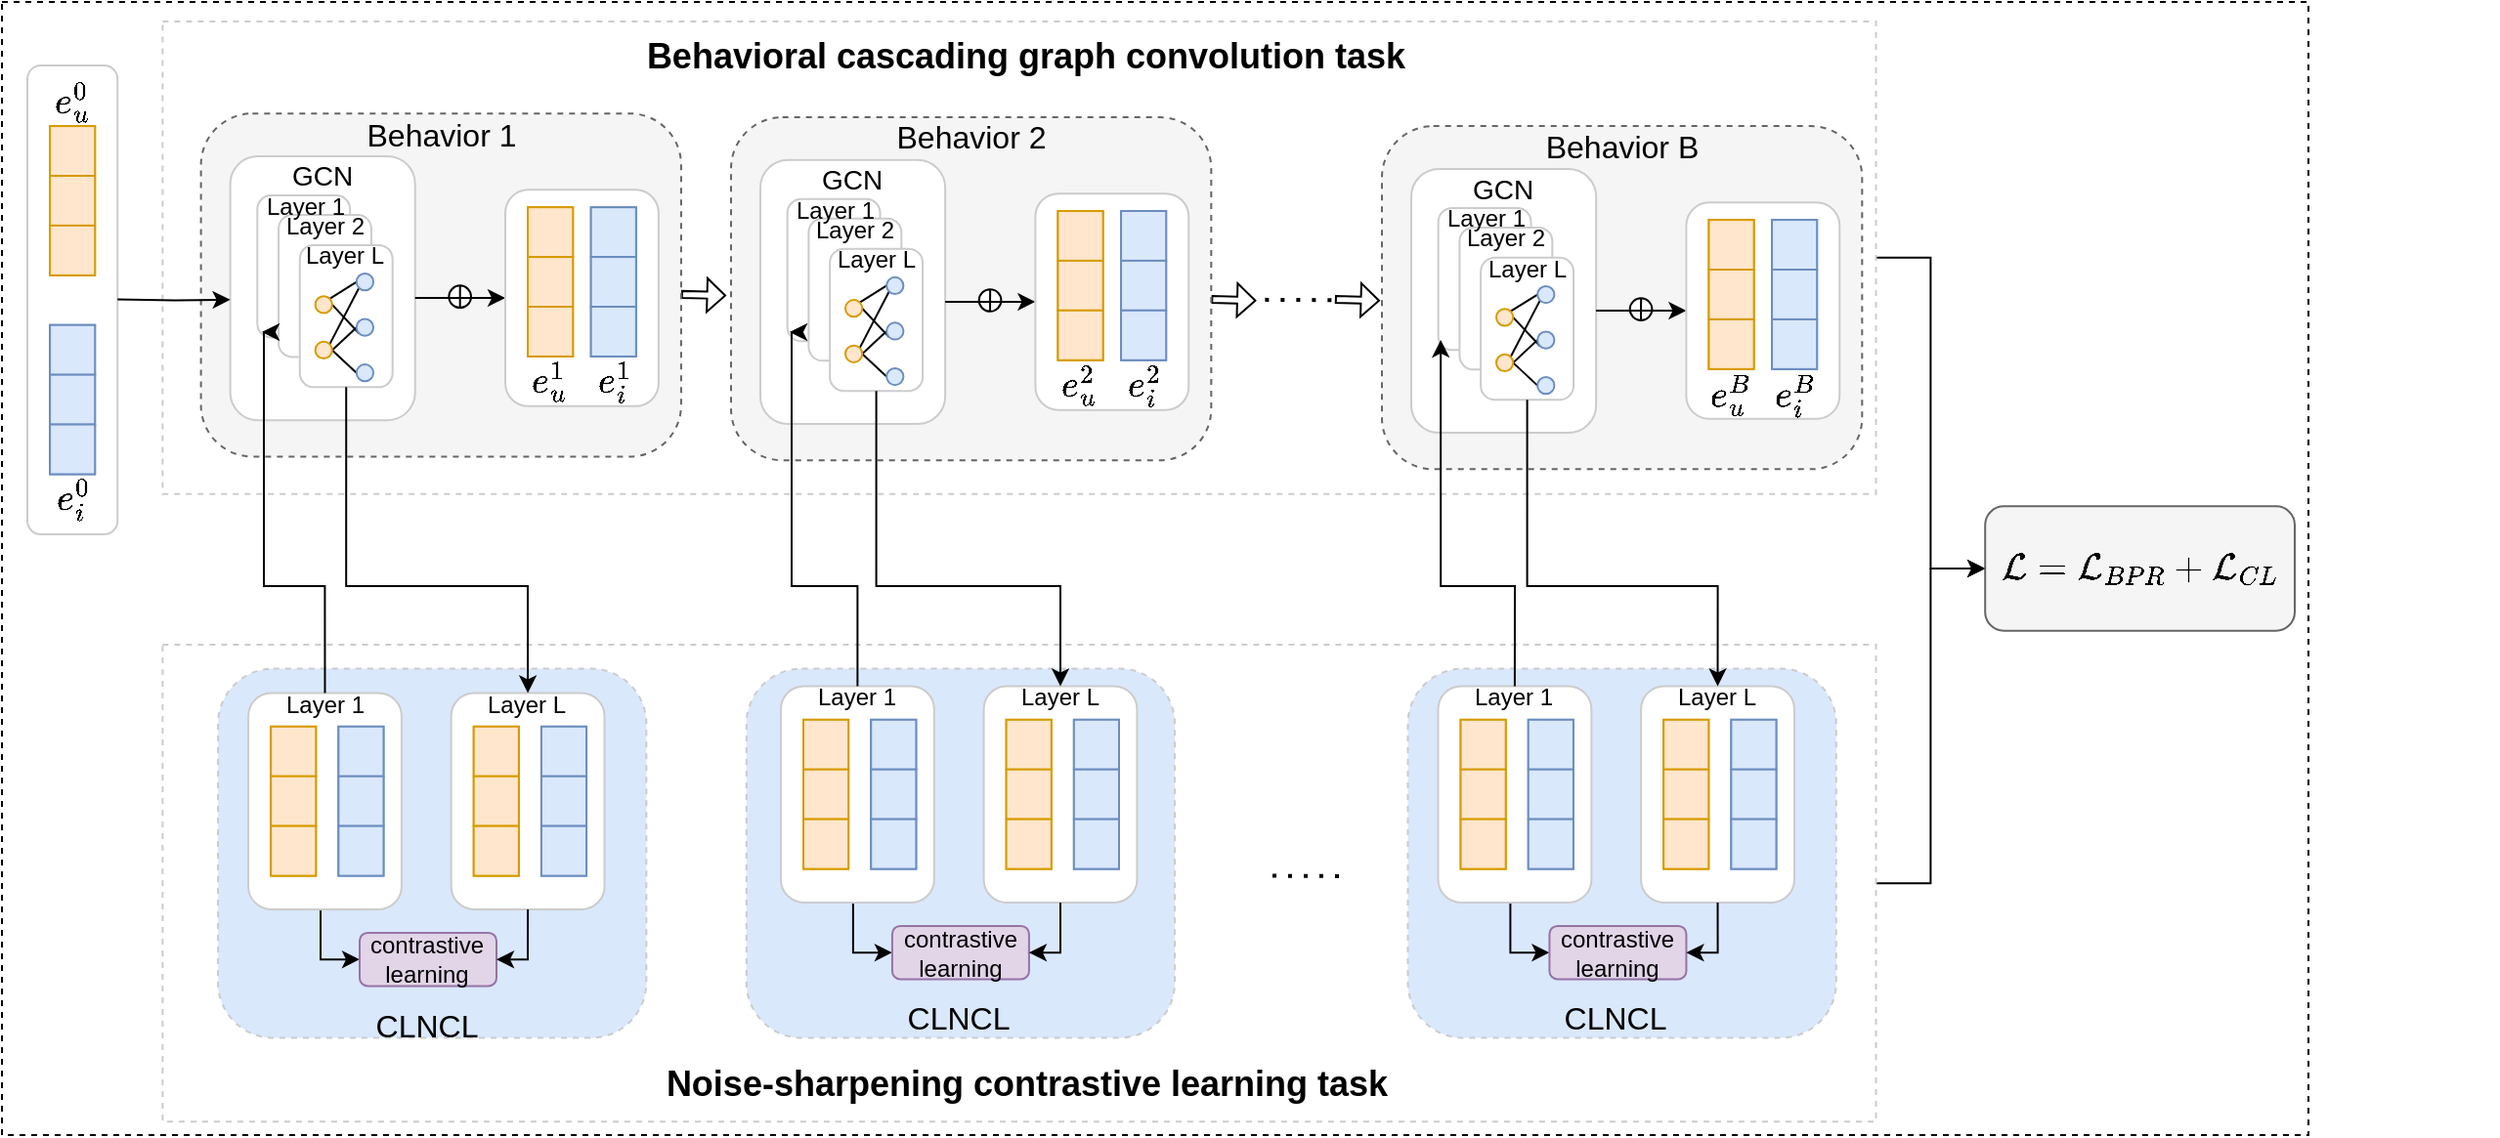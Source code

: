 <mxfile version="24.7.7">
  <diagram name="第 1 页" id="Skv8fpGebTwqSzIPjtRS">
    <mxGraphModel dx="1631" dy="880" grid="1" gridSize="10" guides="1" tooltips="1" connect="1" arrows="1" fold="1" page="1" pageScale="1" pageWidth="1654" pageHeight="1169" math="1" shadow="0">
      <root>
        <mxCell id="0" />
        <mxCell id="1" parent="0" />
        <mxCell id="ADFXNQ-k6m2LrOCVavEQ-91" value="" style="rounded=0;whiteSpace=wrap;html=1;dashed=1;" parent="1" vertex="1">
          <mxGeometry x="237" y="121" width="1180" height="580" as="geometry" />
        </mxCell>
        <mxCell id="wrFZd82m7ZlRx0uGTqlU-270" style="edgeStyle=orthogonalEdgeStyle;rounded=0;orthogonalLoop=1;jettySize=auto;html=1;exitX=1;exitY=0.5;exitDx=0;exitDy=0;entryX=0;entryY=0.5;entryDx=0;entryDy=0;" parent="1" source="wrFZd82m7ZlRx0uGTqlU-268" target="wrFZd82m7ZlRx0uGTqlU-181" edge="1">
          <mxGeometry relative="1" as="geometry" />
        </mxCell>
        <mxCell id="wrFZd82m7ZlRx0uGTqlU-268" value="" style="rounded=0;whiteSpace=wrap;html=1;strokeColor=#CCCCCC;dashed=1;" parent="1" vertex="1">
          <mxGeometry x="319.2" y="450" width="876.55" height="244.18" as="geometry" />
        </mxCell>
        <mxCell id="wrFZd82m7ZlRx0uGTqlU-216" value="" style="rounded=1;whiteSpace=wrap;html=1;fillColor=#dae8fc;strokeColor=#CCCCCC;dashed=1;" parent="1" vertex="1">
          <mxGeometry x="347.54" y="462.23" width="219.14" height="189" as="geometry" />
        </mxCell>
        <mxCell id="wrFZd82m7ZlRx0uGTqlU-181" value="&lt;span style=&quot;color: rgb(0, 0, 0);&quot;&gt;&lt;font style=&quot;font-size: 16px;&quot;&gt;\(\mathcal{L}=\mathcal{L}_{BPR}+\mathcal{L}_{CL}\)&lt;/font&gt;&lt;/span&gt;" style="rounded=1;whiteSpace=wrap;html=1;fillColor=#f5f5f5;fontColor=#333333;strokeColor=#666666;" parent="1" vertex="1">
          <mxGeometry x="1251.6" y="379.18" width="158.4" height="63.64" as="geometry" />
        </mxCell>
        <mxCell id="wrFZd82m7ZlRx0uGTqlU-185" style="edgeStyle=orthogonalEdgeStyle;rounded=0;orthogonalLoop=1;jettySize=auto;html=1;exitX=1;exitY=0.5;exitDx=0;exitDy=0;entryX=0;entryY=0.5;entryDx=0;entryDy=0;" parent="1" source="wrFZd82m7ZlRx0uGTqlU-178" target="wrFZd82m7ZlRx0uGTqlU-181" edge="1">
          <mxGeometry relative="1" as="geometry" />
        </mxCell>
        <mxCell id="wrFZd82m7ZlRx0uGTqlU-178" value="" style="rounded=0;whiteSpace=wrap;html=1;strokeColor=#CCCCCC;dashed=1;" parent="1" vertex="1">
          <mxGeometry x="319.201" y="131" width="876.55" height="241.818" as="geometry" />
        </mxCell>
        <mxCell id="wrFZd82m7ZlRx0uGTqlU-18" value="" style="rounded=1;whiteSpace=wrap;html=1;strokeColor=#CCCCCC;" parent="1" vertex="1">
          <mxGeometry x="250" y="153.55" width="46.13" height="240" as="geometry" />
        </mxCell>
        <mxCell id="wrFZd82m7ZlRx0uGTqlU-13" value="" style="group;fillColor=#ffe6cc;strokeColor=#d79b00;" parent="1" vertex="1" connectable="0">
          <mxGeometry x="261.534" y="184.55" width="23.067" height="76.364" as="geometry" />
        </mxCell>
        <mxCell id="wrFZd82m7ZlRx0uGTqlU-10" value="" style="rounded=0;whiteSpace=wrap;html=1;fillColor=#ffe6cc;strokeColor=#d79b00;" parent="wrFZd82m7ZlRx0uGTqlU-13" vertex="1">
          <mxGeometry width="23.067" height="25.455" as="geometry" />
        </mxCell>
        <mxCell id="wrFZd82m7ZlRx0uGTqlU-11" value="" style="rounded=0;whiteSpace=wrap;html=1;fillColor=#ffe6cc;strokeColor=#d79b00;" parent="wrFZd82m7ZlRx0uGTqlU-13" vertex="1">
          <mxGeometry y="25.455" width="23.067" height="25.455" as="geometry" />
        </mxCell>
        <mxCell id="wrFZd82m7ZlRx0uGTqlU-12" value="" style="rounded=0;whiteSpace=wrap;html=1;fillColor=#ffe6cc;strokeColor=#d79b00;" parent="wrFZd82m7ZlRx0uGTqlU-13" vertex="1">
          <mxGeometry y="50.909" width="23.067" height="25.455" as="geometry" />
        </mxCell>
        <mxCell id="wrFZd82m7ZlRx0uGTqlU-14" value="" style="group;fillColor=#dae8fc;strokeColor=#6c8ebf;" parent="1" vertex="1" connectable="0">
          <mxGeometry x="261.534" y="286.368" width="23.067" height="76.364" as="geometry" />
        </mxCell>
        <mxCell id="wrFZd82m7ZlRx0uGTqlU-15" value="" style="rounded=0;whiteSpace=wrap;html=1;fillColor=#dae8fc;strokeColor=#6c8ebf;" parent="wrFZd82m7ZlRx0uGTqlU-14" vertex="1">
          <mxGeometry width="23.067" height="25.455" as="geometry" />
        </mxCell>
        <mxCell id="wrFZd82m7ZlRx0uGTqlU-16" value="" style="rounded=0;whiteSpace=wrap;html=1;fillColor=#dae8fc;strokeColor=#6c8ebf;" parent="wrFZd82m7ZlRx0uGTqlU-14" vertex="1">
          <mxGeometry y="25.455" width="23.067" height="25.455" as="geometry" />
        </mxCell>
        <mxCell id="wrFZd82m7ZlRx0uGTqlU-17" value="" style="rounded=0;whiteSpace=wrap;html=1;fillColor=#dae8fc;strokeColor=#6c8ebf;" parent="wrFZd82m7ZlRx0uGTqlU-14" vertex="1">
          <mxGeometry y="50.909" width="23.067" height="25.455" as="geometry" />
        </mxCell>
        <mxCell id="wrFZd82m7ZlRx0uGTqlU-20" value="&lt;font style=&quot;font-size: 16px;&quot;&gt;\(e_u^0\)&lt;/font&gt;" style="text;html=1;align=center;verticalAlign=middle;whiteSpace=wrap;rounded=0;" parent="1" vertex="1">
          <mxGeometry x="255.767" y="159.095" width="34.601" height="25.455" as="geometry" />
        </mxCell>
        <mxCell id="wrFZd82m7ZlRx0uGTqlU-21" value="&lt;font style=&quot;font-size: 16px;&quot;&gt;\(e_i^0\)&lt;/font&gt;" style="text;html=1;align=center;verticalAlign=middle;whiteSpace=wrap;rounded=0;" parent="1" vertex="1">
          <mxGeometry x="255.767" y="362.732" width="34.601" height="25.455" as="geometry" />
        </mxCell>
        <mxCell id="wrFZd82m7ZlRx0uGTqlU-131" value="" style="shape=flexArrow;endArrow=classic;html=1;rounded=0;endWidth=12.637;endSize=2.755;width=3.519;" parent="1" edge="1">
          <mxGeometry width="50" height="50" relative="1" as="geometry">
            <mxPoint x="584.473" y="270.69" as="sourcePoint" />
            <mxPoint x="607.54" y="271.301" as="targetPoint" />
          </mxGeometry>
        </mxCell>
        <mxCell id="wrFZd82m7ZlRx0uGTqlU-134" value="" style="group" parent="1" vertex="1" connectable="0">
          <mxGeometry x="338.808" y="178.091" width="245.665" height="190.909" as="geometry" />
        </mxCell>
        <mxCell id="wrFZd82m7ZlRx0uGTqlU-90" value="" style="rounded=1;whiteSpace=wrap;html=1;dashed=1;strokeColor=#666666;fillColor=#f5f5f5;fontColor=#333333;" parent="wrFZd82m7ZlRx0uGTqlU-134" vertex="1">
          <mxGeometry width="245.665" height="175.636" as="geometry" />
        </mxCell>
        <mxCell id="wrFZd82m7ZlRx0uGTqlU-48" value="" style="group" parent="wrFZd82m7ZlRx0uGTqlU-134" vertex="1" connectable="0">
          <mxGeometry x="14.994" y="10.182" width="219.137" height="180.727" as="geometry" />
        </mxCell>
        <mxCell id="wrFZd82m7ZlRx0uGTqlU-132" value="&lt;font style=&quot;font-size: 16px;&quot;&gt;Behavior 1&lt;/font&gt;" style="text;html=1;align=center;verticalAlign=middle;whiteSpace=wrap;rounded=0;fontSize=10;" parent="wrFZd82m7ZlRx0uGTqlU-48" vertex="1">
          <mxGeometry x="66.196" y="-11.182" width="84.13" height="22.91" as="geometry" />
        </mxCell>
        <mxCell id="L-R39DA58GsVGIzYsclh-1" value="" style="group" parent="wrFZd82m7ZlRx0uGTqlU-48" vertex="1" connectable="0">
          <mxGeometry y="11.73" width="94.58" height="145.091" as="geometry" />
        </mxCell>
        <mxCell id="wrFZd82m7ZlRx0uGTqlU-47" value="" style="rounded=1;whiteSpace=wrap;html=1;strokeColor=#CCCCCC;" parent="L-R39DA58GsVGIzYsclh-1" vertex="1">
          <mxGeometry width="94.58" height="135.09" as="geometry" />
        </mxCell>
        <mxCell id="wrFZd82m7ZlRx0uGTqlU-42" value="" style="rounded=1;whiteSpace=wrap;html=1;strokeColor=#CCCCCC;" parent="L-R39DA58GsVGIzYsclh-1" vertex="1">
          <mxGeometry x="13.84" y="19.998" width="47.452" height="72.727" as="geometry" />
        </mxCell>
        <mxCell id="wrFZd82m7ZlRx0uGTqlU-44" value="" style="group" parent="L-R39DA58GsVGIzYsclh-1" vertex="1" connectable="0">
          <mxGeometry x="13.84" y="7.818" width="69.201" height="101.818" as="geometry" />
        </mxCell>
        <mxCell id="wrFZd82m7ZlRx0uGTqlU-40" value="" style="rounded=1;whiteSpace=wrap;html=1;strokeColor=#CCCCCC;" parent="wrFZd82m7ZlRx0uGTqlU-44" vertex="1">
          <mxGeometry x="10.877" y="22.175" width="47.452" height="72.727" as="geometry" />
        </mxCell>
        <mxCell id="wrFZd82m7ZlRx0uGTqlU-33" value="" style="rounded=1;whiteSpace=wrap;html=1;strokeColor=#CCCCCC;" parent="wrFZd82m7ZlRx0uGTqlU-44" vertex="1">
          <mxGeometry x="21.749" y="37.631" width="47.452" height="72.727" as="geometry" />
        </mxCell>
        <mxCell id="wrFZd82m7ZlRx0uGTqlU-34" value="&lt;font style=&quot;font-size: 12px;&quot;&gt;Layer L&lt;/font&gt;" style="text;html=1;align=center;verticalAlign=middle;whiteSpace=wrap;rounded=0;fontSize=6;" parent="wrFZd82m7ZlRx0uGTqlU-44" vertex="1">
          <mxGeometry x="21.749" y="37.631" width="47.452" height="11.636" as="geometry" />
        </mxCell>
        <mxCell id="wrFZd82m7ZlRx0uGTqlU-39" value="" style="group" parent="wrFZd82m7ZlRx0uGTqlU-44" vertex="1" connectable="0">
          <mxGeometry x="29.658" y="52.176" width="31.635" height="58.182" as="geometry" />
        </mxCell>
        <mxCell id="wrFZd82m7ZlRx0uGTqlU-28" style="rounded=0;orthogonalLoop=1;jettySize=auto;html=1;exitX=1;exitY=0;exitDx=0;exitDy=0;entryX=0;entryY=0.5;entryDx=0;entryDy=0;curved=0;endArrow=none;endFill=0;" parent="wrFZd82m7ZlRx0uGTqlU-39" source="wrFZd82m7ZlRx0uGTqlU-23" target="wrFZd82m7ZlRx0uGTqlU-25" edge="1">
          <mxGeometry relative="1" as="geometry" />
        </mxCell>
        <mxCell id="wrFZd82m7ZlRx0uGTqlU-29" style="rounded=0;orthogonalLoop=1;jettySize=auto;html=1;exitX=1;exitY=0.5;exitDx=0;exitDy=0;entryX=0;entryY=1;entryDx=0;entryDy=0;endArrow=none;endFill=0;" parent="wrFZd82m7ZlRx0uGTqlU-39" source="wrFZd82m7ZlRx0uGTqlU-23" target="wrFZd82m7ZlRx0uGTqlU-26" edge="1">
          <mxGeometry relative="1" as="geometry" />
        </mxCell>
        <mxCell id="wrFZd82m7ZlRx0uGTqlU-23" value="" style="ellipse;whiteSpace=wrap;html=1;aspect=fixed;fillColor=#ffe6cc;strokeColor=#d79b00;" parent="wrFZd82m7ZlRx0uGTqlU-39" vertex="1">
          <mxGeometry y="11.636" width="8.633" height="8.633" as="geometry" />
        </mxCell>
        <mxCell id="wrFZd82m7ZlRx0uGTqlU-30" style="rounded=0;orthogonalLoop=1;jettySize=auto;html=1;exitX=1;exitY=0;exitDx=0;exitDy=0;entryX=0;entryY=1;entryDx=0;entryDy=0;endArrow=none;endFill=0;" parent="wrFZd82m7ZlRx0uGTqlU-39" source="wrFZd82m7ZlRx0uGTqlU-24" target="wrFZd82m7ZlRx0uGTqlU-25" edge="1">
          <mxGeometry relative="1" as="geometry" />
        </mxCell>
        <mxCell id="wrFZd82m7ZlRx0uGTqlU-31" style="rounded=0;orthogonalLoop=1;jettySize=auto;html=1;exitX=1;exitY=0.5;exitDx=0;exitDy=0;entryX=0;entryY=0.5;entryDx=0;entryDy=0;endArrow=none;endFill=0;" parent="wrFZd82m7ZlRx0uGTqlU-39" source="wrFZd82m7ZlRx0uGTqlU-24" target="wrFZd82m7ZlRx0uGTqlU-26" edge="1">
          <mxGeometry relative="1" as="geometry" />
        </mxCell>
        <mxCell id="wrFZd82m7ZlRx0uGTqlU-32" style="rounded=0;orthogonalLoop=1;jettySize=auto;html=1;exitX=1;exitY=0.5;exitDx=0;exitDy=0;entryX=0;entryY=0.5;entryDx=0;entryDy=0;endArrow=none;endFill=0;" parent="wrFZd82m7ZlRx0uGTqlU-39" source="wrFZd82m7ZlRx0uGTqlU-24" target="wrFZd82m7ZlRx0uGTqlU-27" edge="1">
          <mxGeometry relative="1" as="geometry" />
        </mxCell>
        <mxCell id="wrFZd82m7ZlRx0uGTqlU-24" value="" style="ellipse;whiteSpace=wrap;html=1;aspect=fixed;fillColor=#ffe6cc;strokeColor=#d79b00;" parent="wrFZd82m7ZlRx0uGTqlU-39" vertex="1">
          <mxGeometry y="34.909" width="8.633" height="8.633" as="geometry" />
        </mxCell>
        <mxCell id="wrFZd82m7ZlRx0uGTqlU-25" value="" style="ellipse;whiteSpace=wrap;html=1;aspect=fixed;fillColor=#dae8fc;strokeColor=#6c8ebf;" parent="wrFZd82m7ZlRx0uGTqlU-39" vertex="1">
          <mxGeometry x="21.09" width="8.633" height="8.633" as="geometry" />
        </mxCell>
        <mxCell id="wrFZd82m7ZlRx0uGTqlU-26" value="" style="ellipse;whiteSpace=wrap;html=1;aspect=fixed;fillColor=#dae8fc;strokeColor=#6c8ebf;" parent="wrFZd82m7ZlRx0uGTqlU-39" vertex="1">
          <mxGeometry x="21.09" y="23.273" width="8.633" height="8.633" as="geometry" />
        </mxCell>
        <mxCell id="wrFZd82m7ZlRx0uGTqlU-27" value="" style="ellipse;whiteSpace=wrap;html=1;aspect=fixed;fillColor=#dae8fc;strokeColor=#6c8ebf;" parent="wrFZd82m7ZlRx0uGTqlU-39" vertex="1">
          <mxGeometry x="21.09" y="46.545" width="8.633" height="8.633" as="geometry" />
        </mxCell>
        <mxCell id="wrFZd82m7ZlRx0uGTqlU-41" value="&lt;font style=&quot;font-size: 12px;&quot;&gt;Layer 2&lt;/font&gt;" style="text;html=1;align=center;verticalAlign=middle;whiteSpace=wrap;rounded=0;fontSize=6;" parent="wrFZd82m7ZlRx0uGTqlU-44" vertex="1">
          <mxGeometry x="10.877" y="22.175" width="47.452" height="11.636" as="geometry" />
        </mxCell>
        <mxCell id="wrFZd82m7ZlRx0uGTqlU-43" value="&lt;font style=&quot;font-size: 12px;&quot;&gt;Layer 1&lt;/font&gt;" style="text;html=1;align=center;verticalAlign=middle;whiteSpace=wrap;rounded=0;fontSize=6;" parent="L-R39DA58GsVGIzYsclh-1" vertex="1">
          <mxGeometry x="15.422" y="19.998" width="47.452" height="11.636" as="geometry" />
        </mxCell>
        <mxCell id="wrFZd82m7ZlRx0uGTqlU-45" value="&lt;font style=&quot;font-size: 14px;&quot;&gt;GCN&lt;/font&gt;" style="text;html=1;align=center;verticalAlign=middle;whiteSpace=wrap;rounded=0;" parent="L-R39DA58GsVGIzYsclh-1" vertex="1">
          <mxGeometry x="25.308" y="-2.454" width="43.966" height="25.455" as="geometry" />
        </mxCell>
        <mxCell id="wrFZd82m7ZlRx0uGTqlU-57" value="" style="group" parent="wrFZd82m7ZlRx0uGTqlU-48" vertex="1" connectable="0">
          <mxGeometry x="94.575" y="77.912" width="46.134" height="12.727" as="geometry" />
        </mxCell>
        <mxCell id="wrFZd82m7ZlRx0uGTqlU-54" value="" style="ellipse;whiteSpace=wrap;html=1;aspect=fixed;" parent="wrFZd82m7ZlRx0uGTqlU-57" vertex="1">
          <mxGeometry x="17.3" width="11.331" height="11.331" as="geometry" />
        </mxCell>
        <mxCell id="wrFZd82m7ZlRx0uGTqlU-55" value="" style="endArrow=classic;html=1;rounded=0;" parent="wrFZd82m7ZlRx0uGTqlU-57" edge="1">
          <mxGeometry width="50" height="50" relative="1" as="geometry">
            <mxPoint y="6.364" as="sourcePoint" />
            <mxPoint x="46.134" y="6.364" as="targetPoint" />
          </mxGeometry>
        </mxCell>
        <mxCell id="wrFZd82m7ZlRx0uGTqlU-56" value="" style="endArrow=none;html=1;rounded=0;exitX=0.5;exitY=1;exitDx=0;exitDy=0;" parent="wrFZd82m7ZlRx0uGTqlU-57" source="wrFZd82m7ZlRx0uGTqlU-54" edge="1">
          <mxGeometry width="50" height="50" relative="1" as="geometry">
            <mxPoint x="22.986" y="6.364" as="sourcePoint" />
            <mxPoint x="22.986" as="targetPoint" />
          </mxGeometry>
        </mxCell>
        <mxCell id="wrFZd82m7ZlRx0uGTqlU-87" value="" style="rounded=1;whiteSpace=wrap;html=1;strokeColor=#CCCCCC;" parent="wrFZd82m7ZlRx0uGTqlU-48" vertex="1">
          <mxGeometry x="140.709" y="28.912" width="78.428" height="110.727" as="geometry" />
        </mxCell>
        <mxCell id="wrFZd82m7ZlRx0uGTqlU-58" value="" style="group;fillColor=#ffe6cc;strokeColor=#d79b00;" parent="wrFZd82m7ZlRx0uGTqlU-48" vertex="1" connectable="0">
          <mxGeometry x="152.243" y="37.821" width="23.067" height="76.364" as="geometry" />
        </mxCell>
        <mxCell id="wrFZd82m7ZlRx0uGTqlU-59" value="" style="rounded=0;whiteSpace=wrap;html=1;fillColor=#ffe6cc;strokeColor=#d79b00;" parent="wrFZd82m7ZlRx0uGTqlU-58" vertex="1">
          <mxGeometry width="23.067" height="25.455" as="geometry" />
        </mxCell>
        <mxCell id="wrFZd82m7ZlRx0uGTqlU-60" value="" style="rounded=0;whiteSpace=wrap;html=1;fillColor=#ffe6cc;strokeColor=#d79b00;" parent="wrFZd82m7ZlRx0uGTqlU-58" vertex="1">
          <mxGeometry y="25.455" width="23.067" height="25.455" as="geometry" />
        </mxCell>
        <mxCell id="wrFZd82m7ZlRx0uGTqlU-61" value="" style="rounded=0;whiteSpace=wrap;html=1;fillColor=#ffe6cc;strokeColor=#d79b00;" parent="wrFZd82m7ZlRx0uGTqlU-58" vertex="1">
          <mxGeometry y="50.909" width="23.067" height="25.455" as="geometry" />
        </mxCell>
        <mxCell id="wrFZd82m7ZlRx0uGTqlU-62" value="" style="group;fillColor=#dae8fc;strokeColor=#6c8ebf;" parent="wrFZd82m7ZlRx0uGTqlU-48" vertex="1" connectable="0">
          <mxGeometry x="184.537" y="37.821" width="23.067" height="76.364" as="geometry" />
        </mxCell>
        <mxCell id="wrFZd82m7ZlRx0uGTqlU-63" value="" style="rounded=0;whiteSpace=wrap;html=1;fillColor=#dae8fc;strokeColor=#6c8ebf;" parent="wrFZd82m7ZlRx0uGTqlU-62" vertex="1">
          <mxGeometry width="23.067" height="25.455" as="geometry" />
        </mxCell>
        <mxCell id="wrFZd82m7ZlRx0uGTqlU-64" value="" style="rounded=0;whiteSpace=wrap;html=1;fillColor=#dae8fc;strokeColor=#6c8ebf;" parent="wrFZd82m7ZlRx0uGTqlU-62" vertex="1">
          <mxGeometry y="25.455" width="23.067" height="25.455" as="geometry" />
        </mxCell>
        <mxCell id="wrFZd82m7ZlRx0uGTqlU-65" value="" style="rounded=0;whiteSpace=wrap;html=1;fillColor=#dae8fc;strokeColor=#6c8ebf;" parent="wrFZd82m7ZlRx0uGTqlU-62" vertex="1">
          <mxGeometry y="50.909" width="23.067" height="25.455" as="geometry" />
        </mxCell>
        <mxCell id="wrFZd82m7ZlRx0uGTqlU-89" value="&lt;font style=&quot;font-size: 16px;&quot;&gt;\(e_i^1\)&lt;/font&gt;" style="text;html=1;align=center;verticalAlign=middle;whiteSpace=wrap;rounded=0;" parent="wrFZd82m7ZlRx0uGTqlU-48" vertex="1">
          <mxGeometry x="178.77" y="114.185" width="34.601" height="25.455" as="geometry" />
        </mxCell>
        <mxCell id="wrFZd82m7ZlRx0uGTqlU-88" value="&lt;font style=&quot;font-size: 16px;&quot;&gt;\(e_u^1\)&lt;/font&gt;" style="text;html=1;align=center;verticalAlign=middle;whiteSpace=wrap;rounded=0;" parent="wrFZd82m7ZlRx0uGTqlU-48" vertex="1">
          <mxGeometry x="146.476" y="114.185" width="34.601" height="25.455" as="geometry" />
        </mxCell>
        <mxCell id="wrFZd82m7ZlRx0uGTqlU-175" value="" style="shape=flexArrow;endArrow=classic;html=1;rounded=0;endWidth=12.637;endSize=2.755;width=3.519;" parent="1" edge="1">
          <mxGeometry width="50" height="50" relative="1" as="geometry">
            <mxPoint x="855.664" y="273.24" as="sourcePoint" />
            <mxPoint x="878.732" y="273.851" as="targetPoint" />
          </mxGeometry>
        </mxCell>
        <mxCell id="wrFZd82m7ZlRx0uGTqlU-176" value="" style="endArrow=none;dashed=1;html=1;dashPattern=1 3;strokeWidth=2;rounded=0;" parent="1" edge="1">
          <mxGeometry width="50" height="50" relative="1" as="geometry">
            <mxPoint x="883.192" y="273.43" as="sourcePoint" />
            <mxPoint x="917.792" y="273.608" as="targetPoint" />
          </mxGeometry>
        </mxCell>
        <mxCell id="wrFZd82m7ZlRx0uGTqlU-177" value="" style="shape=flexArrow;endArrow=classic;html=1;rounded=0;endWidth=12.637;endSize=2.755;width=3.519;" parent="1" edge="1">
          <mxGeometry width="50" height="50" relative="1" as="geometry">
            <mxPoint x="918.946" y="273.24" as="sourcePoint" />
            <mxPoint x="942.013" y="273.851" as="targetPoint" />
          </mxGeometry>
        </mxCell>
        <mxCell id="wrFZd82m7ZlRx0uGTqlU-201" value="" style="group" parent="1" vertex="1" connectable="0">
          <mxGeometry x="466.831" y="474.73" width="78.428" height="110.727" as="geometry" />
        </mxCell>
        <mxCell id="wrFZd82m7ZlRx0uGTqlU-202" value="" style="rounded=1;whiteSpace=wrap;html=1;strokeColor=#CCCCCC;" parent="wrFZd82m7ZlRx0uGTqlU-201" vertex="1">
          <mxGeometry width="78.428" height="110.727" as="geometry" />
        </mxCell>
        <mxCell id="wrFZd82m7ZlRx0uGTqlU-203" value="" style="group;fillColor=#ffe6cc;strokeColor=#d79b00;" parent="wrFZd82m7ZlRx0uGTqlU-201" vertex="1" connectable="0">
          <mxGeometry x="11.534" y="17.182" width="23.067" height="76.364" as="geometry" />
        </mxCell>
        <mxCell id="wrFZd82m7ZlRx0uGTqlU-204" value="" style="rounded=0;whiteSpace=wrap;html=1;fillColor=#ffe6cc;strokeColor=#d79b00;" parent="wrFZd82m7ZlRx0uGTqlU-203" vertex="1">
          <mxGeometry width="23.067" height="25.455" as="geometry" />
        </mxCell>
        <mxCell id="wrFZd82m7ZlRx0uGTqlU-205" value="" style="rounded=0;whiteSpace=wrap;html=1;fillColor=#ffe6cc;strokeColor=#d79b00;" parent="wrFZd82m7ZlRx0uGTqlU-203" vertex="1">
          <mxGeometry y="25.455" width="23.067" height="25.455" as="geometry" />
        </mxCell>
        <mxCell id="wrFZd82m7ZlRx0uGTqlU-206" value="" style="rounded=0;whiteSpace=wrap;html=1;fillColor=#ffe6cc;strokeColor=#d79b00;" parent="wrFZd82m7ZlRx0uGTqlU-203" vertex="1">
          <mxGeometry y="50.909" width="23.067" height="25.455" as="geometry" />
        </mxCell>
        <mxCell id="wrFZd82m7ZlRx0uGTqlU-207" value="" style="group;fillColor=#dae8fc;strokeColor=#6c8ebf;" parent="wrFZd82m7ZlRx0uGTqlU-201" vertex="1" connectable="0">
          <mxGeometry x="46.134" y="17.182" width="23.067" height="76.364" as="geometry" />
        </mxCell>
        <mxCell id="wrFZd82m7ZlRx0uGTqlU-208" value="" style="rounded=0;whiteSpace=wrap;html=1;fillColor=#dae8fc;strokeColor=#6c8ebf;" parent="wrFZd82m7ZlRx0uGTqlU-207" vertex="1">
          <mxGeometry width="23.067" height="25.455" as="geometry" />
        </mxCell>
        <mxCell id="wrFZd82m7ZlRx0uGTqlU-209" value="" style="rounded=0;whiteSpace=wrap;html=1;fillColor=#dae8fc;strokeColor=#6c8ebf;" parent="wrFZd82m7ZlRx0uGTqlU-207" vertex="1">
          <mxGeometry y="25.455" width="23.067" height="25.455" as="geometry" />
        </mxCell>
        <mxCell id="wrFZd82m7ZlRx0uGTqlU-210" value="" style="rounded=0;whiteSpace=wrap;html=1;fillColor=#dae8fc;strokeColor=#6c8ebf;" parent="wrFZd82m7ZlRx0uGTqlU-207" vertex="1">
          <mxGeometry y="50.909" width="23.067" height="25.455" as="geometry" />
        </mxCell>
        <mxCell id="ADFXNQ-k6m2LrOCVavEQ-83" value="&lt;font style=&quot;font-size: 12px;&quot;&gt;Layer L&lt;/font&gt;" style="text;html=1;align=center;verticalAlign=middle;whiteSpace=wrap;rounded=0;fontSize=6;" parent="wrFZd82m7ZlRx0uGTqlU-201" vertex="1">
          <mxGeometry x="15.49" y="0.002" width="47.452" height="11.636" as="geometry" />
        </mxCell>
        <mxCell id="wrFZd82m7ZlRx0uGTqlU-267" value="&lt;font style=&quot;font-size: 18px;&quot;&gt;Behavioral cascading graph convolution task&lt;/font&gt;" style="text;html=1;align=center;verticalAlign=middle;whiteSpace=wrap;rounded=0;fontStyle=1;fontSize=15;" parent="1" vertex="1">
          <mxGeometry x="552.49" y="130" width="417.51" height="38.18" as="geometry" />
        </mxCell>
        <mxCell id="wrFZd82m7ZlRx0uGTqlU-269" value="&lt;font style=&quot;font-size: 18px;&quot;&gt;Noise-sharpening contrastive learning task&lt;/font&gt;" style="text;html=1;align=center;verticalAlign=middle;whiteSpace=wrap;rounded=0;fontStyle=1;fontSize=15;" parent="1" vertex="1">
          <mxGeometry x="566.68" y="656" width="389.13" height="38.18" as="geometry" />
        </mxCell>
        <mxCell id="wrFZd82m7ZlRx0uGTqlU-271" style="edgeStyle=orthogonalEdgeStyle;rounded=0;orthogonalLoop=1;jettySize=auto;html=1;exitX=1;exitY=0.5;exitDx=0;exitDy=0;" parent="1" edge="1">
          <mxGeometry relative="1" as="geometry">
            <mxPoint x="353.802" y="273.397" as="targetPoint" />
            <mxPoint x="296.13" y="273.19" as="sourcePoint" />
          </mxGeometry>
        </mxCell>
        <mxCell id="Na07OjZ7y4RGa-TnaFbp-10" value="" style="endArrow=none;dashed=1;html=1;dashPattern=1 3;strokeWidth=2;rounded=0;" parent="1" edge="1">
          <mxGeometry width="50" height="50" relative="1" as="geometry">
            <mxPoint x="887.002" y="568.28" as="sourcePoint" />
            <mxPoint x="921.602" y="568.458" as="targetPoint" />
          </mxGeometry>
        </mxCell>
        <mxCell id="ADFXNQ-k6m2LrOCVavEQ-92" value="" style="group" parent="1" vertex="1" connectable="0">
          <mxGeometry x="609.998" y="180.001" width="245.665" height="190.909" as="geometry" />
        </mxCell>
        <mxCell id="ADFXNQ-k6m2LrOCVavEQ-93" value="" style="rounded=1;whiteSpace=wrap;html=1;dashed=1;strokeColor=#666666;fillColor=#f5f5f5;fontColor=#333333;" parent="ADFXNQ-k6m2LrOCVavEQ-92" vertex="1">
          <mxGeometry width="245.665" height="175.636" as="geometry" />
        </mxCell>
        <mxCell id="ADFXNQ-k6m2LrOCVavEQ-94" value="" style="group" parent="ADFXNQ-k6m2LrOCVavEQ-92" vertex="1" connectable="0">
          <mxGeometry x="14.994" y="10.182" width="219.137" height="180.727" as="geometry" />
        </mxCell>
        <mxCell id="ADFXNQ-k6m2LrOCVavEQ-95" value="&lt;font style=&quot;font-size: 16px;&quot;&gt;Behavior 2&lt;/font&gt;" style="text;html=1;align=center;verticalAlign=middle;whiteSpace=wrap;rounded=0;fontSize=10;" parent="ADFXNQ-k6m2LrOCVavEQ-94" vertex="1">
          <mxGeometry x="66.196" y="-11.182" width="84.13" height="22.91" as="geometry" />
        </mxCell>
        <mxCell id="ADFXNQ-k6m2LrOCVavEQ-96" value="" style="group" parent="ADFXNQ-k6m2LrOCVavEQ-94" vertex="1" connectable="0">
          <mxGeometry y="11.73" width="94.58" height="145.091" as="geometry" />
        </mxCell>
        <mxCell id="ADFXNQ-k6m2LrOCVavEQ-97" value="" style="rounded=1;whiteSpace=wrap;html=1;strokeColor=#CCCCCC;" parent="ADFXNQ-k6m2LrOCVavEQ-96" vertex="1">
          <mxGeometry width="94.58" height="135.09" as="geometry" />
        </mxCell>
        <mxCell id="ADFXNQ-k6m2LrOCVavEQ-98" value="" style="rounded=1;whiteSpace=wrap;html=1;strokeColor=#CCCCCC;" parent="ADFXNQ-k6m2LrOCVavEQ-96" vertex="1">
          <mxGeometry x="13.84" y="19.998" width="47.452" height="72.727" as="geometry" />
        </mxCell>
        <mxCell id="ADFXNQ-k6m2LrOCVavEQ-99" value="" style="group" parent="ADFXNQ-k6m2LrOCVavEQ-96" vertex="1" connectable="0">
          <mxGeometry x="13.84" y="7.818" width="69.201" height="101.818" as="geometry" />
        </mxCell>
        <mxCell id="ADFXNQ-k6m2LrOCVavEQ-100" value="" style="rounded=1;whiteSpace=wrap;html=1;strokeColor=#CCCCCC;" parent="ADFXNQ-k6m2LrOCVavEQ-99" vertex="1">
          <mxGeometry x="10.877" y="22.175" width="47.452" height="72.727" as="geometry" />
        </mxCell>
        <mxCell id="ADFXNQ-k6m2LrOCVavEQ-101" value="" style="rounded=1;whiteSpace=wrap;html=1;strokeColor=#CCCCCC;" parent="ADFXNQ-k6m2LrOCVavEQ-99" vertex="1">
          <mxGeometry x="21.749" y="37.631" width="47.452" height="72.727" as="geometry" />
        </mxCell>
        <mxCell id="ADFXNQ-k6m2LrOCVavEQ-102" value="&lt;font style=&quot;font-size: 12px;&quot;&gt;Layer L&lt;/font&gt;" style="text;html=1;align=center;verticalAlign=middle;whiteSpace=wrap;rounded=0;fontSize=6;" parent="ADFXNQ-k6m2LrOCVavEQ-99" vertex="1">
          <mxGeometry x="21.749" y="37.631" width="47.452" height="11.636" as="geometry" />
        </mxCell>
        <mxCell id="ADFXNQ-k6m2LrOCVavEQ-103" value="" style="group" parent="ADFXNQ-k6m2LrOCVavEQ-99" vertex="1" connectable="0">
          <mxGeometry x="29.658" y="52.176" width="31.635" height="58.182" as="geometry" />
        </mxCell>
        <mxCell id="ADFXNQ-k6m2LrOCVavEQ-104" style="rounded=0;orthogonalLoop=1;jettySize=auto;html=1;exitX=1;exitY=0;exitDx=0;exitDy=0;entryX=0;entryY=0.5;entryDx=0;entryDy=0;curved=0;endArrow=none;endFill=0;" parent="ADFXNQ-k6m2LrOCVavEQ-103" source="ADFXNQ-k6m2LrOCVavEQ-106" target="ADFXNQ-k6m2LrOCVavEQ-111" edge="1">
          <mxGeometry relative="1" as="geometry" />
        </mxCell>
        <mxCell id="ADFXNQ-k6m2LrOCVavEQ-105" style="rounded=0;orthogonalLoop=1;jettySize=auto;html=1;exitX=1;exitY=0.5;exitDx=0;exitDy=0;entryX=0;entryY=1;entryDx=0;entryDy=0;endArrow=none;endFill=0;" parent="ADFXNQ-k6m2LrOCVavEQ-103" source="ADFXNQ-k6m2LrOCVavEQ-106" target="ADFXNQ-k6m2LrOCVavEQ-112" edge="1">
          <mxGeometry relative="1" as="geometry" />
        </mxCell>
        <mxCell id="ADFXNQ-k6m2LrOCVavEQ-106" value="" style="ellipse;whiteSpace=wrap;html=1;aspect=fixed;fillColor=#ffe6cc;strokeColor=#d79b00;" parent="ADFXNQ-k6m2LrOCVavEQ-103" vertex="1">
          <mxGeometry y="11.636" width="8.633" height="8.633" as="geometry" />
        </mxCell>
        <mxCell id="ADFXNQ-k6m2LrOCVavEQ-107" style="rounded=0;orthogonalLoop=1;jettySize=auto;html=1;exitX=1;exitY=0;exitDx=0;exitDy=0;entryX=0;entryY=1;entryDx=0;entryDy=0;endArrow=none;endFill=0;" parent="ADFXNQ-k6m2LrOCVavEQ-103" source="ADFXNQ-k6m2LrOCVavEQ-110" target="ADFXNQ-k6m2LrOCVavEQ-111" edge="1">
          <mxGeometry relative="1" as="geometry" />
        </mxCell>
        <mxCell id="ADFXNQ-k6m2LrOCVavEQ-108" style="rounded=0;orthogonalLoop=1;jettySize=auto;html=1;exitX=1;exitY=0.5;exitDx=0;exitDy=0;entryX=0;entryY=0.5;entryDx=0;entryDy=0;endArrow=none;endFill=0;" parent="ADFXNQ-k6m2LrOCVavEQ-103" source="ADFXNQ-k6m2LrOCVavEQ-110" target="ADFXNQ-k6m2LrOCVavEQ-112" edge="1">
          <mxGeometry relative="1" as="geometry" />
        </mxCell>
        <mxCell id="ADFXNQ-k6m2LrOCVavEQ-109" style="rounded=0;orthogonalLoop=1;jettySize=auto;html=1;exitX=1;exitY=0.5;exitDx=0;exitDy=0;entryX=0;entryY=0.5;entryDx=0;entryDy=0;endArrow=none;endFill=0;" parent="ADFXNQ-k6m2LrOCVavEQ-103" source="ADFXNQ-k6m2LrOCVavEQ-110" target="ADFXNQ-k6m2LrOCVavEQ-113" edge="1">
          <mxGeometry relative="1" as="geometry" />
        </mxCell>
        <mxCell id="ADFXNQ-k6m2LrOCVavEQ-110" value="" style="ellipse;whiteSpace=wrap;html=1;aspect=fixed;fillColor=#ffe6cc;strokeColor=#d79b00;" parent="ADFXNQ-k6m2LrOCVavEQ-103" vertex="1">
          <mxGeometry y="34.909" width="8.633" height="8.633" as="geometry" />
        </mxCell>
        <mxCell id="ADFXNQ-k6m2LrOCVavEQ-111" value="" style="ellipse;whiteSpace=wrap;html=1;aspect=fixed;fillColor=#dae8fc;strokeColor=#6c8ebf;" parent="ADFXNQ-k6m2LrOCVavEQ-103" vertex="1">
          <mxGeometry x="21.09" width="8.633" height="8.633" as="geometry" />
        </mxCell>
        <mxCell id="ADFXNQ-k6m2LrOCVavEQ-112" value="" style="ellipse;whiteSpace=wrap;html=1;aspect=fixed;fillColor=#dae8fc;strokeColor=#6c8ebf;" parent="ADFXNQ-k6m2LrOCVavEQ-103" vertex="1">
          <mxGeometry x="21.09" y="23.273" width="8.633" height="8.633" as="geometry" />
        </mxCell>
        <mxCell id="ADFXNQ-k6m2LrOCVavEQ-113" value="" style="ellipse;whiteSpace=wrap;html=1;aspect=fixed;fillColor=#dae8fc;strokeColor=#6c8ebf;" parent="ADFXNQ-k6m2LrOCVavEQ-103" vertex="1">
          <mxGeometry x="21.09" y="46.545" width="8.633" height="8.633" as="geometry" />
        </mxCell>
        <mxCell id="ADFXNQ-k6m2LrOCVavEQ-114" value="&lt;font style=&quot;font-size: 12px;&quot;&gt;Layer 2&lt;/font&gt;" style="text;html=1;align=center;verticalAlign=middle;whiteSpace=wrap;rounded=0;fontSize=6;" parent="ADFXNQ-k6m2LrOCVavEQ-99" vertex="1">
          <mxGeometry x="10.877" y="22.175" width="47.452" height="11.636" as="geometry" />
        </mxCell>
        <mxCell id="ADFXNQ-k6m2LrOCVavEQ-115" value="&lt;font style=&quot;font-size: 12px;&quot;&gt;Layer 1&lt;/font&gt;" style="text;html=1;align=center;verticalAlign=middle;whiteSpace=wrap;rounded=0;fontSize=6;" parent="ADFXNQ-k6m2LrOCVavEQ-96" vertex="1">
          <mxGeometry x="15.422" y="19.998" width="47.452" height="11.636" as="geometry" />
        </mxCell>
        <mxCell id="ADFXNQ-k6m2LrOCVavEQ-116" value="&lt;font style=&quot;font-size: 14px;&quot;&gt;GCN&lt;/font&gt;" style="text;html=1;align=center;verticalAlign=middle;whiteSpace=wrap;rounded=0;" parent="ADFXNQ-k6m2LrOCVavEQ-96" vertex="1">
          <mxGeometry x="25.308" y="-2.454" width="43.966" height="25.455" as="geometry" />
        </mxCell>
        <mxCell id="ADFXNQ-k6m2LrOCVavEQ-117" value="" style="group" parent="ADFXNQ-k6m2LrOCVavEQ-94" vertex="1" connectable="0">
          <mxGeometry x="94.575" y="77.912" width="46.134" height="12.727" as="geometry" />
        </mxCell>
        <mxCell id="ADFXNQ-k6m2LrOCVavEQ-118" value="" style="ellipse;whiteSpace=wrap;html=1;aspect=fixed;" parent="ADFXNQ-k6m2LrOCVavEQ-117" vertex="1">
          <mxGeometry x="17.3" width="11.331" height="11.331" as="geometry" />
        </mxCell>
        <mxCell id="ADFXNQ-k6m2LrOCVavEQ-119" value="" style="endArrow=classic;html=1;rounded=0;" parent="ADFXNQ-k6m2LrOCVavEQ-117" edge="1">
          <mxGeometry width="50" height="50" relative="1" as="geometry">
            <mxPoint y="6.364" as="sourcePoint" />
            <mxPoint x="46.134" y="6.364" as="targetPoint" />
          </mxGeometry>
        </mxCell>
        <mxCell id="ADFXNQ-k6m2LrOCVavEQ-120" value="" style="endArrow=none;html=1;rounded=0;exitX=0.5;exitY=1;exitDx=0;exitDy=0;" parent="ADFXNQ-k6m2LrOCVavEQ-117" source="ADFXNQ-k6m2LrOCVavEQ-118" edge="1">
          <mxGeometry width="50" height="50" relative="1" as="geometry">
            <mxPoint x="22.986" y="6.364" as="sourcePoint" />
            <mxPoint x="22.986" as="targetPoint" />
          </mxGeometry>
        </mxCell>
        <mxCell id="ADFXNQ-k6m2LrOCVavEQ-121" value="" style="rounded=1;whiteSpace=wrap;html=1;strokeColor=#CCCCCC;" parent="ADFXNQ-k6m2LrOCVavEQ-94" vertex="1">
          <mxGeometry x="140.709" y="28.912" width="78.428" height="110.727" as="geometry" />
        </mxCell>
        <mxCell id="ADFXNQ-k6m2LrOCVavEQ-122" value="" style="group;fillColor=#ffe6cc;strokeColor=#d79b00;" parent="ADFXNQ-k6m2LrOCVavEQ-94" vertex="1" connectable="0">
          <mxGeometry x="152.243" y="37.821" width="23.067" height="76.364" as="geometry" />
        </mxCell>
        <mxCell id="ADFXNQ-k6m2LrOCVavEQ-123" value="" style="rounded=0;whiteSpace=wrap;html=1;fillColor=#ffe6cc;strokeColor=#d79b00;" parent="ADFXNQ-k6m2LrOCVavEQ-122" vertex="1">
          <mxGeometry width="23.067" height="25.455" as="geometry" />
        </mxCell>
        <mxCell id="ADFXNQ-k6m2LrOCVavEQ-124" value="" style="rounded=0;whiteSpace=wrap;html=1;fillColor=#ffe6cc;strokeColor=#d79b00;" parent="ADFXNQ-k6m2LrOCVavEQ-122" vertex="1">
          <mxGeometry y="25.455" width="23.067" height="25.455" as="geometry" />
        </mxCell>
        <mxCell id="ADFXNQ-k6m2LrOCVavEQ-125" value="" style="rounded=0;whiteSpace=wrap;html=1;fillColor=#ffe6cc;strokeColor=#d79b00;" parent="ADFXNQ-k6m2LrOCVavEQ-122" vertex="1">
          <mxGeometry y="50.909" width="23.067" height="25.455" as="geometry" />
        </mxCell>
        <mxCell id="ADFXNQ-k6m2LrOCVavEQ-126" value="" style="group;fillColor=#dae8fc;strokeColor=#6c8ebf;" parent="ADFXNQ-k6m2LrOCVavEQ-94" vertex="1" connectable="0">
          <mxGeometry x="184.537" y="37.821" width="23.067" height="76.364" as="geometry" />
        </mxCell>
        <mxCell id="ADFXNQ-k6m2LrOCVavEQ-127" value="" style="rounded=0;whiteSpace=wrap;html=1;fillColor=#dae8fc;strokeColor=#6c8ebf;" parent="ADFXNQ-k6m2LrOCVavEQ-126" vertex="1">
          <mxGeometry width="23.067" height="25.455" as="geometry" />
        </mxCell>
        <mxCell id="ADFXNQ-k6m2LrOCVavEQ-128" value="" style="rounded=0;whiteSpace=wrap;html=1;fillColor=#dae8fc;strokeColor=#6c8ebf;" parent="ADFXNQ-k6m2LrOCVavEQ-126" vertex="1">
          <mxGeometry y="25.455" width="23.067" height="25.455" as="geometry" />
        </mxCell>
        <mxCell id="ADFXNQ-k6m2LrOCVavEQ-129" value="" style="rounded=0;whiteSpace=wrap;html=1;fillColor=#dae8fc;strokeColor=#6c8ebf;" parent="ADFXNQ-k6m2LrOCVavEQ-126" vertex="1">
          <mxGeometry y="50.909" width="23.067" height="25.455" as="geometry" />
        </mxCell>
        <mxCell id="ADFXNQ-k6m2LrOCVavEQ-130" value="&lt;font style=&quot;font-size: 16px;&quot;&gt;\(e_i^2\)&lt;/font&gt;" style="text;html=1;align=center;verticalAlign=middle;whiteSpace=wrap;rounded=0;" parent="ADFXNQ-k6m2LrOCVavEQ-94" vertex="1">
          <mxGeometry x="178.77" y="114.185" width="34.601" height="25.455" as="geometry" />
        </mxCell>
        <mxCell id="ADFXNQ-k6m2LrOCVavEQ-131" value="&lt;font style=&quot;font-size: 16px;&quot;&gt;\(e_u^2\)&lt;/font&gt;" style="text;html=1;align=center;verticalAlign=middle;whiteSpace=wrap;rounded=0;" parent="ADFXNQ-k6m2LrOCVavEQ-94" vertex="1">
          <mxGeometry x="146.476" y="114.185" width="34.601" height="25.455" as="geometry" />
        </mxCell>
        <mxCell id="ADFXNQ-k6m2LrOCVavEQ-132" value="" style="group" parent="1" vertex="1" connectable="0">
          <mxGeometry x="942.998" y="184.551" width="245.665" height="190.909" as="geometry" />
        </mxCell>
        <mxCell id="ADFXNQ-k6m2LrOCVavEQ-133" value="" style="rounded=1;whiteSpace=wrap;html=1;dashed=1;strokeColor=#666666;fillColor=#f5f5f5;fontColor=#333333;" parent="ADFXNQ-k6m2LrOCVavEQ-132" vertex="1">
          <mxGeometry width="245.665" height="175.636" as="geometry" />
        </mxCell>
        <mxCell id="ADFXNQ-k6m2LrOCVavEQ-134" value="" style="group" parent="ADFXNQ-k6m2LrOCVavEQ-132" vertex="1" connectable="0">
          <mxGeometry x="14.994" y="10.182" width="219.137" height="180.727" as="geometry" />
        </mxCell>
        <mxCell id="ADFXNQ-k6m2LrOCVavEQ-135" value="&lt;font style=&quot;font-size: 16px;&quot;&gt;Behavior B&lt;/font&gt;" style="text;html=1;align=center;verticalAlign=middle;whiteSpace=wrap;rounded=0;fontSize=10;" parent="ADFXNQ-k6m2LrOCVavEQ-134" vertex="1">
          <mxGeometry x="66.196" y="-11.182" width="84.13" height="22.91" as="geometry" />
        </mxCell>
        <mxCell id="ADFXNQ-k6m2LrOCVavEQ-136" value="" style="group" parent="ADFXNQ-k6m2LrOCVavEQ-134" vertex="1" connectable="0">
          <mxGeometry y="11.73" width="94.58" height="145.091" as="geometry" />
        </mxCell>
        <mxCell id="ADFXNQ-k6m2LrOCVavEQ-137" value="" style="rounded=1;whiteSpace=wrap;html=1;strokeColor=#CCCCCC;" parent="ADFXNQ-k6m2LrOCVavEQ-136" vertex="1">
          <mxGeometry width="94.58" height="135.09" as="geometry" />
        </mxCell>
        <mxCell id="ADFXNQ-k6m2LrOCVavEQ-138" value="" style="rounded=1;whiteSpace=wrap;html=1;strokeColor=#CCCCCC;" parent="ADFXNQ-k6m2LrOCVavEQ-136" vertex="1">
          <mxGeometry x="13.84" y="19.998" width="47.452" height="72.727" as="geometry" />
        </mxCell>
        <mxCell id="ADFXNQ-k6m2LrOCVavEQ-139" value="" style="group" parent="ADFXNQ-k6m2LrOCVavEQ-136" vertex="1" connectable="0">
          <mxGeometry x="13.84" y="7.818" width="69.201" height="101.818" as="geometry" />
        </mxCell>
        <mxCell id="ADFXNQ-k6m2LrOCVavEQ-140" value="" style="rounded=1;whiteSpace=wrap;html=1;strokeColor=#CCCCCC;" parent="ADFXNQ-k6m2LrOCVavEQ-139" vertex="1">
          <mxGeometry x="10.877" y="22.175" width="47.452" height="72.727" as="geometry" />
        </mxCell>
        <mxCell id="ADFXNQ-k6m2LrOCVavEQ-141" value="" style="rounded=1;whiteSpace=wrap;html=1;strokeColor=#CCCCCC;" parent="ADFXNQ-k6m2LrOCVavEQ-139" vertex="1">
          <mxGeometry x="21.749" y="37.631" width="47.452" height="72.727" as="geometry" />
        </mxCell>
        <mxCell id="ADFXNQ-k6m2LrOCVavEQ-142" value="&lt;font style=&quot;font-size: 12px;&quot;&gt;Layer L&lt;/font&gt;" style="text;html=1;align=center;verticalAlign=middle;whiteSpace=wrap;rounded=0;fontSize=6;" parent="ADFXNQ-k6m2LrOCVavEQ-139" vertex="1">
          <mxGeometry x="21.749" y="37.631" width="47.452" height="11.636" as="geometry" />
        </mxCell>
        <mxCell id="ADFXNQ-k6m2LrOCVavEQ-143" value="" style="group" parent="ADFXNQ-k6m2LrOCVavEQ-139" vertex="1" connectable="0">
          <mxGeometry x="29.658" y="52.176" width="31.635" height="58.182" as="geometry" />
        </mxCell>
        <mxCell id="ADFXNQ-k6m2LrOCVavEQ-144" style="rounded=0;orthogonalLoop=1;jettySize=auto;html=1;exitX=1;exitY=0;exitDx=0;exitDy=0;entryX=0;entryY=0.5;entryDx=0;entryDy=0;curved=0;endArrow=none;endFill=0;" parent="ADFXNQ-k6m2LrOCVavEQ-143" source="ADFXNQ-k6m2LrOCVavEQ-146" target="ADFXNQ-k6m2LrOCVavEQ-151" edge="1">
          <mxGeometry relative="1" as="geometry" />
        </mxCell>
        <mxCell id="ADFXNQ-k6m2LrOCVavEQ-145" style="rounded=0;orthogonalLoop=1;jettySize=auto;html=1;exitX=1;exitY=0.5;exitDx=0;exitDy=0;entryX=0;entryY=1;entryDx=0;entryDy=0;endArrow=none;endFill=0;" parent="ADFXNQ-k6m2LrOCVavEQ-143" source="ADFXNQ-k6m2LrOCVavEQ-146" target="ADFXNQ-k6m2LrOCVavEQ-152" edge="1">
          <mxGeometry relative="1" as="geometry" />
        </mxCell>
        <mxCell id="ADFXNQ-k6m2LrOCVavEQ-146" value="" style="ellipse;whiteSpace=wrap;html=1;aspect=fixed;fillColor=#ffe6cc;strokeColor=#d79b00;" parent="ADFXNQ-k6m2LrOCVavEQ-143" vertex="1">
          <mxGeometry y="11.636" width="8.633" height="8.633" as="geometry" />
        </mxCell>
        <mxCell id="ADFXNQ-k6m2LrOCVavEQ-147" style="rounded=0;orthogonalLoop=1;jettySize=auto;html=1;exitX=1;exitY=0;exitDx=0;exitDy=0;entryX=0;entryY=1;entryDx=0;entryDy=0;endArrow=none;endFill=0;" parent="ADFXNQ-k6m2LrOCVavEQ-143" source="ADFXNQ-k6m2LrOCVavEQ-150" target="ADFXNQ-k6m2LrOCVavEQ-151" edge="1">
          <mxGeometry relative="1" as="geometry" />
        </mxCell>
        <mxCell id="ADFXNQ-k6m2LrOCVavEQ-148" style="rounded=0;orthogonalLoop=1;jettySize=auto;html=1;exitX=1;exitY=0.5;exitDx=0;exitDy=0;entryX=0;entryY=0.5;entryDx=0;entryDy=0;endArrow=none;endFill=0;" parent="ADFXNQ-k6m2LrOCVavEQ-143" source="ADFXNQ-k6m2LrOCVavEQ-150" target="ADFXNQ-k6m2LrOCVavEQ-152" edge="1">
          <mxGeometry relative="1" as="geometry" />
        </mxCell>
        <mxCell id="ADFXNQ-k6m2LrOCVavEQ-149" style="rounded=0;orthogonalLoop=1;jettySize=auto;html=1;exitX=1;exitY=0.5;exitDx=0;exitDy=0;entryX=0;entryY=0.5;entryDx=0;entryDy=0;endArrow=none;endFill=0;" parent="ADFXNQ-k6m2LrOCVavEQ-143" source="ADFXNQ-k6m2LrOCVavEQ-150" target="ADFXNQ-k6m2LrOCVavEQ-153" edge="1">
          <mxGeometry relative="1" as="geometry" />
        </mxCell>
        <mxCell id="ADFXNQ-k6m2LrOCVavEQ-150" value="" style="ellipse;whiteSpace=wrap;html=1;aspect=fixed;fillColor=#ffe6cc;strokeColor=#d79b00;" parent="ADFXNQ-k6m2LrOCVavEQ-143" vertex="1">
          <mxGeometry y="34.909" width="8.633" height="8.633" as="geometry" />
        </mxCell>
        <mxCell id="ADFXNQ-k6m2LrOCVavEQ-151" value="" style="ellipse;whiteSpace=wrap;html=1;aspect=fixed;fillColor=#dae8fc;strokeColor=#6c8ebf;" parent="ADFXNQ-k6m2LrOCVavEQ-143" vertex="1">
          <mxGeometry x="21.09" width="8.633" height="8.633" as="geometry" />
        </mxCell>
        <mxCell id="ADFXNQ-k6m2LrOCVavEQ-152" value="" style="ellipse;whiteSpace=wrap;html=1;aspect=fixed;fillColor=#dae8fc;strokeColor=#6c8ebf;" parent="ADFXNQ-k6m2LrOCVavEQ-143" vertex="1">
          <mxGeometry x="21.09" y="23.273" width="8.633" height="8.633" as="geometry" />
        </mxCell>
        <mxCell id="ADFXNQ-k6m2LrOCVavEQ-153" value="" style="ellipse;whiteSpace=wrap;html=1;aspect=fixed;fillColor=#dae8fc;strokeColor=#6c8ebf;" parent="ADFXNQ-k6m2LrOCVavEQ-143" vertex="1">
          <mxGeometry x="21.09" y="46.545" width="8.633" height="8.633" as="geometry" />
        </mxCell>
        <mxCell id="ADFXNQ-k6m2LrOCVavEQ-154" value="&lt;font style=&quot;font-size: 12px;&quot;&gt;Layer 2&lt;/font&gt;" style="text;html=1;align=center;verticalAlign=middle;whiteSpace=wrap;rounded=0;fontSize=6;" parent="ADFXNQ-k6m2LrOCVavEQ-139" vertex="1">
          <mxGeometry x="10.877" y="22.175" width="47.452" height="11.636" as="geometry" />
        </mxCell>
        <mxCell id="ADFXNQ-k6m2LrOCVavEQ-155" value="&lt;font style=&quot;font-size: 12px;&quot;&gt;Layer 1&lt;/font&gt;" style="text;html=1;align=center;verticalAlign=middle;whiteSpace=wrap;rounded=0;fontSize=6;" parent="ADFXNQ-k6m2LrOCVavEQ-136" vertex="1">
          <mxGeometry x="15.422" y="19.998" width="47.452" height="11.636" as="geometry" />
        </mxCell>
        <mxCell id="ADFXNQ-k6m2LrOCVavEQ-156" value="&lt;font style=&quot;font-size: 14px;&quot;&gt;GCN&lt;/font&gt;" style="text;html=1;align=center;verticalAlign=middle;whiteSpace=wrap;rounded=0;" parent="ADFXNQ-k6m2LrOCVavEQ-136" vertex="1">
          <mxGeometry x="25.308" y="-2.454" width="43.966" height="25.455" as="geometry" />
        </mxCell>
        <mxCell id="ADFXNQ-k6m2LrOCVavEQ-157" value="" style="group" parent="ADFXNQ-k6m2LrOCVavEQ-134" vertex="1" connectable="0">
          <mxGeometry x="94.575" y="77.912" width="46.134" height="12.727" as="geometry" />
        </mxCell>
        <mxCell id="ADFXNQ-k6m2LrOCVavEQ-158" value="" style="ellipse;whiteSpace=wrap;html=1;aspect=fixed;" parent="ADFXNQ-k6m2LrOCVavEQ-157" vertex="1">
          <mxGeometry x="17.3" width="11.331" height="11.331" as="geometry" />
        </mxCell>
        <mxCell id="ADFXNQ-k6m2LrOCVavEQ-159" value="" style="endArrow=classic;html=1;rounded=0;" parent="ADFXNQ-k6m2LrOCVavEQ-157" edge="1">
          <mxGeometry width="50" height="50" relative="1" as="geometry">
            <mxPoint y="6.364" as="sourcePoint" />
            <mxPoint x="46.134" y="6.364" as="targetPoint" />
          </mxGeometry>
        </mxCell>
        <mxCell id="ADFXNQ-k6m2LrOCVavEQ-160" value="" style="endArrow=none;html=1;rounded=0;exitX=0.5;exitY=1;exitDx=0;exitDy=0;" parent="ADFXNQ-k6m2LrOCVavEQ-157" source="ADFXNQ-k6m2LrOCVavEQ-158" edge="1">
          <mxGeometry width="50" height="50" relative="1" as="geometry">
            <mxPoint x="22.986" y="6.364" as="sourcePoint" />
            <mxPoint x="22.986" as="targetPoint" />
          </mxGeometry>
        </mxCell>
        <mxCell id="ADFXNQ-k6m2LrOCVavEQ-161" value="" style="rounded=1;whiteSpace=wrap;html=1;strokeColor=#CCCCCC;" parent="ADFXNQ-k6m2LrOCVavEQ-134" vertex="1">
          <mxGeometry x="140.709" y="28.912" width="78.428" height="110.727" as="geometry" />
        </mxCell>
        <mxCell id="ADFXNQ-k6m2LrOCVavEQ-162" value="" style="group;fillColor=#ffe6cc;strokeColor=#d79b00;" parent="ADFXNQ-k6m2LrOCVavEQ-134" vertex="1" connectable="0">
          <mxGeometry x="152.243" y="37.821" width="23.067" height="76.364" as="geometry" />
        </mxCell>
        <mxCell id="ADFXNQ-k6m2LrOCVavEQ-163" value="" style="rounded=0;whiteSpace=wrap;html=1;fillColor=#ffe6cc;strokeColor=#d79b00;" parent="ADFXNQ-k6m2LrOCVavEQ-162" vertex="1">
          <mxGeometry width="23.067" height="25.455" as="geometry" />
        </mxCell>
        <mxCell id="ADFXNQ-k6m2LrOCVavEQ-164" value="" style="rounded=0;whiteSpace=wrap;html=1;fillColor=#ffe6cc;strokeColor=#d79b00;" parent="ADFXNQ-k6m2LrOCVavEQ-162" vertex="1">
          <mxGeometry y="25.455" width="23.067" height="25.455" as="geometry" />
        </mxCell>
        <mxCell id="ADFXNQ-k6m2LrOCVavEQ-165" value="" style="rounded=0;whiteSpace=wrap;html=1;fillColor=#ffe6cc;strokeColor=#d79b00;" parent="ADFXNQ-k6m2LrOCVavEQ-162" vertex="1">
          <mxGeometry y="50.909" width="23.067" height="25.455" as="geometry" />
        </mxCell>
        <mxCell id="ADFXNQ-k6m2LrOCVavEQ-166" value="" style="group;fillColor=#dae8fc;strokeColor=#6c8ebf;" parent="ADFXNQ-k6m2LrOCVavEQ-134" vertex="1" connectable="0">
          <mxGeometry x="184.537" y="37.821" width="23.067" height="76.364" as="geometry" />
        </mxCell>
        <mxCell id="ADFXNQ-k6m2LrOCVavEQ-167" value="" style="rounded=0;whiteSpace=wrap;html=1;fillColor=#dae8fc;strokeColor=#6c8ebf;" parent="ADFXNQ-k6m2LrOCVavEQ-166" vertex="1">
          <mxGeometry width="23.067" height="25.455" as="geometry" />
        </mxCell>
        <mxCell id="ADFXNQ-k6m2LrOCVavEQ-168" value="" style="rounded=0;whiteSpace=wrap;html=1;fillColor=#dae8fc;strokeColor=#6c8ebf;" parent="ADFXNQ-k6m2LrOCVavEQ-166" vertex="1">
          <mxGeometry y="25.455" width="23.067" height="25.455" as="geometry" />
        </mxCell>
        <mxCell id="ADFXNQ-k6m2LrOCVavEQ-169" value="" style="rounded=0;whiteSpace=wrap;html=1;fillColor=#dae8fc;strokeColor=#6c8ebf;" parent="ADFXNQ-k6m2LrOCVavEQ-166" vertex="1">
          <mxGeometry y="50.909" width="23.067" height="25.455" as="geometry" />
        </mxCell>
        <mxCell id="ADFXNQ-k6m2LrOCVavEQ-170" value="&lt;font style=&quot;font-size: 16px;&quot;&gt;\(e_i^B\)&lt;/font&gt;" style="text;html=1;align=center;verticalAlign=middle;whiteSpace=wrap;rounded=0;" parent="ADFXNQ-k6m2LrOCVavEQ-134" vertex="1">
          <mxGeometry x="178.77" y="114.185" width="34.601" height="25.455" as="geometry" />
        </mxCell>
        <mxCell id="ADFXNQ-k6m2LrOCVavEQ-171" value="&lt;font style=&quot;font-size: 16px;&quot;&gt;\(e_u^B\)&lt;/font&gt;" style="text;html=1;align=center;verticalAlign=middle;whiteSpace=wrap;rounded=0;" parent="ADFXNQ-k6m2LrOCVavEQ-134" vertex="1">
          <mxGeometry x="146.476" y="114.185" width="34.601" height="25.455" as="geometry" />
        </mxCell>
        <mxCell id="gFVNhQTYST4-lo9tme1g-3" style="edgeStyle=orthogonalEdgeStyle;rounded=0;orthogonalLoop=1;jettySize=auto;html=1;exitX=0.5;exitY=1;exitDx=0;exitDy=0;entryX=0;entryY=0.5;entryDx=0;entryDy=0;" edge="1" parent="1" source="wrFZd82m7ZlRx0uGTqlU-198" target="gFVNhQTYST4-lo9tme1g-1">
          <mxGeometry relative="1" as="geometry">
            <Array as="points">
              <mxPoint x="400" y="585.73" />
              <mxPoint x="400" y="610.73" />
            </Array>
          </mxGeometry>
        </mxCell>
        <mxCell id="wrFZd82m7ZlRx0uGTqlU-198" value="" style="rounded=1;whiteSpace=wrap;html=1;strokeColor=#CCCCCC;" parent="1" vertex="1">
          <mxGeometry x="363.029" y="474.73" width="78.428" height="110.727" as="geometry" />
        </mxCell>
        <mxCell id="gFVNhQTYST4-lo9tme1g-5" style="edgeStyle=orthogonalEdgeStyle;rounded=0;orthogonalLoop=1;jettySize=auto;html=1;exitX=0.5;exitY=0;exitDx=0;exitDy=0;" edge="1" parent="1" source="ADFXNQ-k6m2LrOCVavEQ-82">
          <mxGeometry relative="1" as="geometry">
            <mxPoint x="370" y="290" as="targetPoint" />
            <Array as="points">
              <mxPoint x="402" y="420" />
              <mxPoint x="371" y="420" />
              <mxPoint x="371" y="290" />
            </Array>
          </mxGeometry>
        </mxCell>
        <mxCell id="ADFXNQ-k6m2LrOCVavEQ-82" value="&lt;font style=&quot;font-size: 12px;&quot;&gt;Layer 1&lt;/font&gt;" style="text;html=1;align=center;verticalAlign=middle;whiteSpace=wrap;rounded=0;fontSize=6;" parent="1" vertex="1">
          <mxGeometry x="378.514" y="474.731" width="47.452" height="11.636" as="geometry" />
        </mxCell>
        <mxCell id="wrFZd82m7ZlRx0uGTqlU-187" value="" style="group;fillColor=#ffe6cc;strokeColor=#d79b00;" parent="1" vertex="1" connectable="0">
          <mxGeometry x="374.562" y="491.912" width="23.067" height="76.364" as="geometry" />
        </mxCell>
        <mxCell id="wrFZd82m7ZlRx0uGTqlU-188" value="" style="rounded=0;whiteSpace=wrap;html=1;fillColor=#ffe6cc;strokeColor=#d79b00;" parent="wrFZd82m7ZlRx0uGTqlU-187" vertex="1">
          <mxGeometry width="23.067" height="25.455" as="geometry" />
        </mxCell>
        <mxCell id="wrFZd82m7ZlRx0uGTqlU-189" value="" style="rounded=0;whiteSpace=wrap;html=1;fillColor=#ffe6cc;strokeColor=#d79b00;" parent="wrFZd82m7ZlRx0uGTqlU-187" vertex="1">
          <mxGeometry y="25.455" width="23.067" height="25.455" as="geometry" />
        </mxCell>
        <mxCell id="wrFZd82m7ZlRx0uGTqlU-190" value="" style="rounded=0;whiteSpace=wrap;html=1;fillColor=#ffe6cc;strokeColor=#d79b00;" parent="wrFZd82m7ZlRx0uGTqlU-187" vertex="1">
          <mxGeometry y="50.909" width="23.067" height="25.455" as="geometry" />
        </mxCell>
        <mxCell id="wrFZd82m7ZlRx0uGTqlU-193" value="" style="group;fillColor=#dae8fc;strokeColor=#6c8ebf;" parent="1" vertex="1" connectable="0">
          <mxGeometry x="409.163" y="491.912" width="23.067" height="76.364" as="geometry" />
        </mxCell>
        <mxCell id="wrFZd82m7ZlRx0uGTqlU-194" value="" style="rounded=0;whiteSpace=wrap;html=1;fillColor=#dae8fc;strokeColor=#6c8ebf;" parent="wrFZd82m7ZlRx0uGTqlU-193" vertex="1">
          <mxGeometry width="23.067" height="25.455" as="geometry" />
        </mxCell>
        <mxCell id="wrFZd82m7ZlRx0uGTqlU-195" value="" style="rounded=0;whiteSpace=wrap;html=1;fillColor=#dae8fc;strokeColor=#6c8ebf;" parent="wrFZd82m7ZlRx0uGTqlU-193" vertex="1">
          <mxGeometry y="25.455" width="23.067" height="25.455" as="geometry" />
        </mxCell>
        <mxCell id="wrFZd82m7ZlRx0uGTqlU-196" value="" style="rounded=0;whiteSpace=wrap;html=1;fillColor=#dae8fc;strokeColor=#6c8ebf;" parent="wrFZd82m7ZlRx0uGTqlU-193" vertex="1">
          <mxGeometry y="50.909" width="23.067" height="25.455" as="geometry" />
        </mxCell>
        <mxCell id="gFVNhQTYST4-lo9tme1g-1" value="" style="rounded=1;whiteSpace=wrap;html=1;fillColor=#e1d5e7;strokeColor=#9673a6;" vertex="1" parent="1">
          <mxGeometry x="420" y="597.46" width="70" height="27.27" as="geometry" />
        </mxCell>
        <mxCell id="wrFZd82m7ZlRx0uGTqlU-212" value="&lt;font style=&quot;font-size: 12px;&quot;&gt;contrastive&lt;/font&gt;&lt;div&gt;&lt;font style=&quot;font-size: 12px;&quot;&gt;learning&lt;/font&gt;&lt;/div&gt;" style="text;html=1;align=center;verticalAlign=middle;whiteSpace=wrap;rounded=0;" parent="1" vertex="1">
          <mxGeometry x="428.477" y="599.956" width="53.054" height="22.273" as="geometry" />
        </mxCell>
        <mxCell id="gFVNhQTYST4-lo9tme1g-4" style="edgeStyle=orthogonalEdgeStyle;rounded=0;orthogonalLoop=1;jettySize=auto;html=1;exitX=0.5;exitY=1;exitDx=0;exitDy=0;entryX=1;entryY=0.5;entryDx=0;entryDy=0;" edge="1" parent="1" source="wrFZd82m7ZlRx0uGTqlU-202" target="gFVNhQTYST4-lo9tme1g-1">
          <mxGeometry relative="1" as="geometry">
            <Array as="points">
              <mxPoint x="506" y="610.73" />
            </Array>
          </mxGeometry>
        </mxCell>
        <mxCell id="gFVNhQTYST4-lo9tme1g-6" style="edgeStyle=orthogonalEdgeStyle;rounded=0;orthogonalLoop=1;jettySize=auto;html=1;exitX=0.5;exitY=1;exitDx=0;exitDy=0;entryX=0.5;entryY=0;entryDx=0;entryDy=0;" edge="1" parent="1" source="wrFZd82m7ZlRx0uGTqlU-33" target="ADFXNQ-k6m2LrOCVavEQ-83">
          <mxGeometry relative="1" as="geometry">
            <Array as="points">
              <mxPoint x="413" y="420" />
              <mxPoint x="506" y="420" />
            </Array>
          </mxGeometry>
        </mxCell>
        <mxCell id="gFVNhQTYST4-lo9tme1g-7" value="&lt;font style=&quot;font-size: 16px;&quot;&gt;CLNCL&lt;/font&gt;" style="text;html=1;align=center;verticalAlign=middle;whiteSpace=wrap;rounded=0;" vertex="1" parent="1">
          <mxGeometry x="427.698" y="633.726" width="53.054" height="22.273" as="geometry" />
        </mxCell>
        <mxCell id="gFVNhQTYST4-lo9tme1g-8" value="" style="rounded=1;whiteSpace=wrap;html=1;fillColor=#dae8fc;strokeColor=#CCCCCC;dashed=1;" vertex="1" parent="1">
          <mxGeometry x="617.89" y="462.23" width="219.14" height="189" as="geometry" />
        </mxCell>
        <mxCell id="gFVNhQTYST4-lo9tme1g-9" value="" style="group" vertex="1" connectable="0" parent="1">
          <mxGeometry x="739.291" y="471.23" width="78.428" height="110.727" as="geometry" />
        </mxCell>
        <mxCell id="gFVNhQTYST4-lo9tme1g-10" value="" style="rounded=1;whiteSpace=wrap;html=1;strokeColor=#CCCCCC;" vertex="1" parent="gFVNhQTYST4-lo9tme1g-9">
          <mxGeometry width="78.428" height="110.727" as="geometry" />
        </mxCell>
        <mxCell id="gFVNhQTYST4-lo9tme1g-11" value="" style="group;fillColor=#ffe6cc;strokeColor=#d79b00;" vertex="1" connectable="0" parent="gFVNhQTYST4-lo9tme1g-9">
          <mxGeometry x="11.534" y="17.182" width="23.067" height="76.364" as="geometry" />
        </mxCell>
        <mxCell id="gFVNhQTYST4-lo9tme1g-12" value="" style="rounded=0;whiteSpace=wrap;html=1;fillColor=#ffe6cc;strokeColor=#d79b00;" vertex="1" parent="gFVNhQTYST4-lo9tme1g-11">
          <mxGeometry width="23.067" height="25.455" as="geometry" />
        </mxCell>
        <mxCell id="gFVNhQTYST4-lo9tme1g-13" value="" style="rounded=0;whiteSpace=wrap;html=1;fillColor=#ffe6cc;strokeColor=#d79b00;" vertex="1" parent="gFVNhQTYST4-lo9tme1g-11">
          <mxGeometry y="25.455" width="23.067" height="25.455" as="geometry" />
        </mxCell>
        <mxCell id="gFVNhQTYST4-lo9tme1g-14" value="" style="rounded=0;whiteSpace=wrap;html=1;fillColor=#ffe6cc;strokeColor=#d79b00;" vertex="1" parent="gFVNhQTYST4-lo9tme1g-11">
          <mxGeometry y="50.909" width="23.067" height="25.455" as="geometry" />
        </mxCell>
        <mxCell id="gFVNhQTYST4-lo9tme1g-15" value="" style="group;fillColor=#dae8fc;strokeColor=#6c8ebf;" vertex="1" connectable="0" parent="gFVNhQTYST4-lo9tme1g-9">
          <mxGeometry x="46.134" y="17.182" width="23.067" height="76.364" as="geometry" />
        </mxCell>
        <mxCell id="gFVNhQTYST4-lo9tme1g-16" value="" style="rounded=0;whiteSpace=wrap;html=1;fillColor=#dae8fc;strokeColor=#6c8ebf;" vertex="1" parent="gFVNhQTYST4-lo9tme1g-15">
          <mxGeometry width="23.067" height="25.455" as="geometry" />
        </mxCell>
        <mxCell id="gFVNhQTYST4-lo9tme1g-17" value="" style="rounded=0;whiteSpace=wrap;html=1;fillColor=#dae8fc;strokeColor=#6c8ebf;" vertex="1" parent="gFVNhQTYST4-lo9tme1g-15">
          <mxGeometry y="25.455" width="23.067" height="25.455" as="geometry" />
        </mxCell>
        <mxCell id="gFVNhQTYST4-lo9tme1g-18" value="" style="rounded=0;whiteSpace=wrap;html=1;fillColor=#dae8fc;strokeColor=#6c8ebf;" vertex="1" parent="gFVNhQTYST4-lo9tme1g-15">
          <mxGeometry y="50.909" width="23.067" height="25.455" as="geometry" />
        </mxCell>
        <mxCell id="gFVNhQTYST4-lo9tme1g-19" value="&lt;font style=&quot;font-size: 12px;&quot;&gt;Layer L&lt;/font&gt;" style="text;html=1;align=center;verticalAlign=middle;whiteSpace=wrap;rounded=0;fontSize=6;" vertex="1" parent="gFVNhQTYST4-lo9tme1g-9">
          <mxGeometry x="15.49" y="0.002" width="47.452" height="11.636" as="geometry" />
        </mxCell>
        <mxCell id="gFVNhQTYST4-lo9tme1g-20" style="edgeStyle=orthogonalEdgeStyle;rounded=0;orthogonalLoop=1;jettySize=auto;html=1;exitX=0.5;exitY=1;exitDx=0;exitDy=0;entryX=0;entryY=0.5;entryDx=0;entryDy=0;" edge="1" parent="1" source="gFVNhQTYST4-lo9tme1g-21" target="gFVNhQTYST4-lo9tme1g-31">
          <mxGeometry relative="1" as="geometry">
            <Array as="points">
              <mxPoint x="672.46" y="582.23" />
              <mxPoint x="672.46" y="607.23" />
            </Array>
          </mxGeometry>
        </mxCell>
        <mxCell id="gFVNhQTYST4-lo9tme1g-21" value="" style="rounded=1;whiteSpace=wrap;html=1;strokeColor=#CCCCCC;" vertex="1" parent="1">
          <mxGeometry x="635.489" y="471.23" width="78.428" height="110.727" as="geometry" />
        </mxCell>
        <mxCell id="gFVNhQTYST4-lo9tme1g-62" style="edgeStyle=orthogonalEdgeStyle;rounded=0;orthogonalLoop=1;jettySize=auto;html=1;exitX=0.5;exitY=0;exitDx=0;exitDy=0;" edge="1" parent="1" source="gFVNhQTYST4-lo9tme1g-22">
          <mxGeometry relative="1" as="geometry">
            <mxPoint x="640" y="290" as="targetPoint" />
            <Array as="points">
              <mxPoint x="675" y="420" />
              <mxPoint x="641" y="420" />
              <mxPoint x="641" y="290" />
            </Array>
          </mxGeometry>
        </mxCell>
        <mxCell id="gFVNhQTYST4-lo9tme1g-22" value="&lt;font style=&quot;font-size: 12px;&quot;&gt;Layer 1&lt;/font&gt;" style="text;html=1;align=center;verticalAlign=middle;whiteSpace=wrap;rounded=0;fontSize=6;" vertex="1" parent="1">
          <mxGeometry x="650.974" y="471.231" width="47.452" height="11.636" as="geometry" />
        </mxCell>
        <mxCell id="gFVNhQTYST4-lo9tme1g-23" value="" style="group;fillColor=#ffe6cc;strokeColor=#d79b00;" vertex="1" connectable="0" parent="1">
          <mxGeometry x="647.022" y="488.412" width="23.067" height="76.364" as="geometry" />
        </mxCell>
        <mxCell id="gFVNhQTYST4-lo9tme1g-24" value="" style="rounded=0;whiteSpace=wrap;html=1;fillColor=#ffe6cc;strokeColor=#d79b00;" vertex="1" parent="gFVNhQTYST4-lo9tme1g-23">
          <mxGeometry width="23.067" height="25.455" as="geometry" />
        </mxCell>
        <mxCell id="gFVNhQTYST4-lo9tme1g-25" value="" style="rounded=0;whiteSpace=wrap;html=1;fillColor=#ffe6cc;strokeColor=#d79b00;" vertex="1" parent="gFVNhQTYST4-lo9tme1g-23">
          <mxGeometry y="25.455" width="23.067" height="25.455" as="geometry" />
        </mxCell>
        <mxCell id="gFVNhQTYST4-lo9tme1g-26" value="" style="rounded=0;whiteSpace=wrap;html=1;fillColor=#ffe6cc;strokeColor=#d79b00;" vertex="1" parent="gFVNhQTYST4-lo9tme1g-23">
          <mxGeometry y="50.909" width="23.067" height="25.455" as="geometry" />
        </mxCell>
        <mxCell id="gFVNhQTYST4-lo9tme1g-27" value="" style="group;fillColor=#dae8fc;strokeColor=#6c8ebf;" vertex="1" connectable="0" parent="1">
          <mxGeometry x="681.623" y="488.412" width="23.067" height="76.364" as="geometry" />
        </mxCell>
        <mxCell id="gFVNhQTYST4-lo9tme1g-28" value="" style="rounded=0;whiteSpace=wrap;html=1;fillColor=#dae8fc;strokeColor=#6c8ebf;" vertex="1" parent="gFVNhQTYST4-lo9tme1g-27">
          <mxGeometry width="23.067" height="25.455" as="geometry" />
        </mxCell>
        <mxCell id="gFVNhQTYST4-lo9tme1g-29" value="" style="rounded=0;whiteSpace=wrap;html=1;fillColor=#dae8fc;strokeColor=#6c8ebf;" vertex="1" parent="gFVNhQTYST4-lo9tme1g-27">
          <mxGeometry y="25.455" width="23.067" height="25.455" as="geometry" />
        </mxCell>
        <mxCell id="gFVNhQTYST4-lo9tme1g-30" value="" style="rounded=0;whiteSpace=wrap;html=1;fillColor=#dae8fc;strokeColor=#6c8ebf;" vertex="1" parent="gFVNhQTYST4-lo9tme1g-27">
          <mxGeometry y="50.909" width="23.067" height="25.455" as="geometry" />
        </mxCell>
        <mxCell id="gFVNhQTYST4-lo9tme1g-31" value="" style="rounded=1;whiteSpace=wrap;html=1;fillColor=#e1d5e7;strokeColor=#9673a6;" vertex="1" parent="1">
          <mxGeometry x="692.46" y="593.96" width="70" height="27.27" as="geometry" />
        </mxCell>
        <mxCell id="gFVNhQTYST4-lo9tme1g-32" value="&lt;font style=&quot;font-size: 12px;&quot;&gt;contrastive&lt;/font&gt;&lt;div&gt;&lt;font style=&quot;font-size: 12px;&quot;&gt;learning&lt;/font&gt;&lt;/div&gt;" style="text;html=1;align=center;verticalAlign=middle;whiteSpace=wrap;rounded=0;" vertex="1" parent="1">
          <mxGeometry x="700.937" y="596.456" width="53.054" height="22.273" as="geometry" />
        </mxCell>
        <mxCell id="gFVNhQTYST4-lo9tme1g-33" style="edgeStyle=orthogonalEdgeStyle;rounded=0;orthogonalLoop=1;jettySize=auto;html=1;exitX=0.5;exitY=1;exitDx=0;exitDy=0;entryX=1;entryY=0.5;entryDx=0;entryDy=0;" edge="1" parent="1" source="gFVNhQTYST4-lo9tme1g-10" target="gFVNhQTYST4-lo9tme1g-31">
          <mxGeometry relative="1" as="geometry">
            <Array as="points">
              <mxPoint x="778.46" y="607.23" />
            </Array>
          </mxGeometry>
        </mxCell>
        <mxCell id="gFVNhQTYST4-lo9tme1g-34" value="&lt;font style=&quot;font-size: 16px;&quot;&gt;CLNCL&lt;/font&gt;" style="text;html=1;align=center;verticalAlign=middle;whiteSpace=wrap;rounded=0;" vertex="1" parent="1">
          <mxGeometry x="700.158" y="630.226" width="53.054" height="22.273" as="geometry" />
        </mxCell>
        <mxCell id="gFVNhQTYST4-lo9tme1g-35" value="" style="rounded=1;whiteSpace=wrap;html=1;fillColor=#dae8fc;strokeColor=#CCCCCC;dashed=1;" vertex="1" parent="1">
          <mxGeometry x="956.26" y="462.23" width="219.14" height="189" as="geometry" />
        </mxCell>
        <mxCell id="gFVNhQTYST4-lo9tme1g-36" value="" style="group" vertex="1" connectable="0" parent="1">
          <mxGeometry x="1075.551" y="471.23" width="78.428" height="110.727" as="geometry" />
        </mxCell>
        <mxCell id="gFVNhQTYST4-lo9tme1g-37" value="" style="rounded=1;whiteSpace=wrap;html=1;strokeColor=#CCCCCC;" vertex="1" parent="gFVNhQTYST4-lo9tme1g-36">
          <mxGeometry width="78.428" height="110.727" as="geometry" />
        </mxCell>
        <mxCell id="gFVNhQTYST4-lo9tme1g-38" value="" style="group;fillColor=#ffe6cc;strokeColor=#d79b00;" vertex="1" connectable="0" parent="gFVNhQTYST4-lo9tme1g-36">
          <mxGeometry x="11.534" y="17.182" width="23.067" height="76.364" as="geometry" />
        </mxCell>
        <mxCell id="gFVNhQTYST4-lo9tme1g-39" value="" style="rounded=0;whiteSpace=wrap;html=1;fillColor=#ffe6cc;strokeColor=#d79b00;" vertex="1" parent="gFVNhQTYST4-lo9tme1g-38">
          <mxGeometry width="23.067" height="25.455" as="geometry" />
        </mxCell>
        <mxCell id="gFVNhQTYST4-lo9tme1g-40" value="" style="rounded=0;whiteSpace=wrap;html=1;fillColor=#ffe6cc;strokeColor=#d79b00;" vertex="1" parent="gFVNhQTYST4-lo9tme1g-38">
          <mxGeometry y="25.455" width="23.067" height="25.455" as="geometry" />
        </mxCell>
        <mxCell id="gFVNhQTYST4-lo9tme1g-41" value="" style="rounded=0;whiteSpace=wrap;html=1;fillColor=#ffe6cc;strokeColor=#d79b00;" vertex="1" parent="gFVNhQTYST4-lo9tme1g-38">
          <mxGeometry y="50.909" width="23.067" height="25.455" as="geometry" />
        </mxCell>
        <mxCell id="gFVNhQTYST4-lo9tme1g-42" value="" style="group;fillColor=#dae8fc;strokeColor=#6c8ebf;" vertex="1" connectable="0" parent="gFVNhQTYST4-lo9tme1g-36">
          <mxGeometry x="46.134" y="17.182" width="23.067" height="76.364" as="geometry" />
        </mxCell>
        <mxCell id="gFVNhQTYST4-lo9tme1g-43" value="" style="rounded=0;whiteSpace=wrap;html=1;fillColor=#dae8fc;strokeColor=#6c8ebf;" vertex="1" parent="gFVNhQTYST4-lo9tme1g-42">
          <mxGeometry width="23.067" height="25.455" as="geometry" />
        </mxCell>
        <mxCell id="gFVNhQTYST4-lo9tme1g-44" value="" style="rounded=0;whiteSpace=wrap;html=1;fillColor=#dae8fc;strokeColor=#6c8ebf;" vertex="1" parent="gFVNhQTYST4-lo9tme1g-42">
          <mxGeometry y="25.455" width="23.067" height="25.455" as="geometry" />
        </mxCell>
        <mxCell id="gFVNhQTYST4-lo9tme1g-45" value="" style="rounded=0;whiteSpace=wrap;html=1;fillColor=#dae8fc;strokeColor=#6c8ebf;" vertex="1" parent="gFVNhQTYST4-lo9tme1g-42">
          <mxGeometry y="50.909" width="23.067" height="25.455" as="geometry" />
        </mxCell>
        <mxCell id="gFVNhQTYST4-lo9tme1g-46" value="&lt;font style=&quot;font-size: 12px;&quot;&gt;Layer L&lt;/font&gt;" style="text;html=1;align=center;verticalAlign=middle;whiteSpace=wrap;rounded=0;fontSize=6;" vertex="1" parent="gFVNhQTYST4-lo9tme1g-36">
          <mxGeometry x="15.49" y="0.002" width="47.452" height="11.636" as="geometry" />
        </mxCell>
        <mxCell id="gFVNhQTYST4-lo9tme1g-47" style="edgeStyle=orthogonalEdgeStyle;rounded=0;orthogonalLoop=1;jettySize=auto;html=1;exitX=0.5;exitY=1;exitDx=0;exitDy=0;entryX=0;entryY=0.5;entryDx=0;entryDy=0;" edge="1" parent="1" source="gFVNhQTYST4-lo9tme1g-48" target="gFVNhQTYST4-lo9tme1g-58">
          <mxGeometry relative="1" as="geometry">
            <Array as="points">
              <mxPoint x="1008.72" y="582.23" />
              <mxPoint x="1008.72" y="607.23" />
            </Array>
          </mxGeometry>
        </mxCell>
        <mxCell id="gFVNhQTYST4-lo9tme1g-48" value="" style="rounded=1;whiteSpace=wrap;html=1;strokeColor=#CCCCCC;" vertex="1" parent="1">
          <mxGeometry x="971.749" y="471.23" width="78.428" height="110.727" as="geometry" />
        </mxCell>
        <mxCell id="gFVNhQTYST4-lo9tme1g-49" value="&lt;font style=&quot;font-size: 12px;&quot;&gt;Layer 1&lt;/font&gt;" style="text;html=1;align=center;verticalAlign=middle;whiteSpace=wrap;rounded=0;fontSize=6;" vertex="1" parent="1">
          <mxGeometry x="987.234" y="471.231" width="47.452" height="11.636" as="geometry" />
        </mxCell>
        <mxCell id="gFVNhQTYST4-lo9tme1g-50" value="" style="group;fillColor=#ffe6cc;strokeColor=#d79b00;" vertex="1" connectable="0" parent="1">
          <mxGeometry x="983.282" y="488.412" width="23.067" height="76.364" as="geometry" />
        </mxCell>
        <mxCell id="gFVNhQTYST4-lo9tme1g-51" value="" style="rounded=0;whiteSpace=wrap;html=1;fillColor=#ffe6cc;strokeColor=#d79b00;" vertex="1" parent="gFVNhQTYST4-lo9tme1g-50">
          <mxGeometry width="23.067" height="25.455" as="geometry" />
        </mxCell>
        <mxCell id="gFVNhQTYST4-lo9tme1g-52" value="" style="rounded=0;whiteSpace=wrap;html=1;fillColor=#ffe6cc;strokeColor=#d79b00;" vertex="1" parent="gFVNhQTYST4-lo9tme1g-50">
          <mxGeometry y="25.455" width="23.067" height="25.455" as="geometry" />
        </mxCell>
        <mxCell id="gFVNhQTYST4-lo9tme1g-53" value="" style="rounded=0;whiteSpace=wrap;html=1;fillColor=#ffe6cc;strokeColor=#d79b00;" vertex="1" parent="gFVNhQTYST4-lo9tme1g-50">
          <mxGeometry y="50.909" width="23.067" height="25.455" as="geometry" />
        </mxCell>
        <mxCell id="gFVNhQTYST4-lo9tme1g-54" value="" style="group;fillColor=#dae8fc;strokeColor=#6c8ebf;" vertex="1" connectable="0" parent="1">
          <mxGeometry x="1017.883" y="488.412" width="23.067" height="76.364" as="geometry" />
        </mxCell>
        <mxCell id="gFVNhQTYST4-lo9tme1g-55" value="" style="rounded=0;whiteSpace=wrap;html=1;fillColor=#dae8fc;strokeColor=#6c8ebf;" vertex="1" parent="gFVNhQTYST4-lo9tme1g-54">
          <mxGeometry width="23.067" height="25.455" as="geometry" />
        </mxCell>
        <mxCell id="gFVNhQTYST4-lo9tme1g-56" value="" style="rounded=0;whiteSpace=wrap;html=1;fillColor=#dae8fc;strokeColor=#6c8ebf;" vertex="1" parent="gFVNhQTYST4-lo9tme1g-54">
          <mxGeometry y="25.455" width="23.067" height="25.455" as="geometry" />
        </mxCell>
        <mxCell id="gFVNhQTYST4-lo9tme1g-57" value="" style="rounded=0;whiteSpace=wrap;html=1;fillColor=#dae8fc;strokeColor=#6c8ebf;" vertex="1" parent="gFVNhQTYST4-lo9tme1g-54">
          <mxGeometry y="50.909" width="23.067" height="25.455" as="geometry" />
        </mxCell>
        <mxCell id="gFVNhQTYST4-lo9tme1g-58" value="" style="rounded=1;whiteSpace=wrap;html=1;fillColor=#e1d5e7;strokeColor=#9673a6;" vertex="1" parent="1">
          <mxGeometry x="1028.72" y="593.96" width="70" height="27.27" as="geometry" />
        </mxCell>
        <mxCell id="gFVNhQTYST4-lo9tme1g-59" value="&lt;font style=&quot;font-size: 12px;&quot;&gt;contrastive&lt;/font&gt;&lt;div&gt;&lt;font style=&quot;font-size: 12px;&quot;&gt;learning&lt;/font&gt;&lt;/div&gt;" style="text;html=1;align=center;verticalAlign=middle;whiteSpace=wrap;rounded=0;" vertex="1" parent="1">
          <mxGeometry x="1037.197" y="596.456" width="53.054" height="22.273" as="geometry" />
        </mxCell>
        <mxCell id="gFVNhQTYST4-lo9tme1g-60" style="edgeStyle=orthogonalEdgeStyle;rounded=0;orthogonalLoop=1;jettySize=auto;html=1;exitX=0.5;exitY=1;exitDx=0;exitDy=0;entryX=1;entryY=0.5;entryDx=0;entryDy=0;" edge="1" parent="1" source="gFVNhQTYST4-lo9tme1g-37" target="gFVNhQTYST4-lo9tme1g-58">
          <mxGeometry relative="1" as="geometry">
            <Array as="points">
              <mxPoint x="1114.72" y="607.23" />
            </Array>
          </mxGeometry>
        </mxCell>
        <mxCell id="gFVNhQTYST4-lo9tme1g-61" value="&lt;font style=&quot;font-size: 16px;&quot;&gt;CLNCL&lt;/font&gt;" style="text;html=1;align=center;verticalAlign=middle;whiteSpace=wrap;rounded=0;" vertex="1" parent="1">
          <mxGeometry x="1036.418" y="630.226" width="53.054" height="22.273" as="geometry" />
        </mxCell>
        <mxCell id="gFVNhQTYST4-lo9tme1g-63" style="edgeStyle=orthogonalEdgeStyle;rounded=0;orthogonalLoop=1;jettySize=auto;html=1;exitX=0.5;exitY=1;exitDx=0;exitDy=0;entryX=0.5;entryY=0;entryDx=0;entryDy=0;" edge="1" parent="1" source="ADFXNQ-k6m2LrOCVavEQ-101" target="gFVNhQTYST4-lo9tme1g-19">
          <mxGeometry relative="1" as="geometry">
            <Array as="points">
              <mxPoint x="684" y="420" />
              <mxPoint x="779" y="420" />
            </Array>
          </mxGeometry>
        </mxCell>
        <mxCell id="gFVNhQTYST4-lo9tme1g-65" style="edgeStyle=orthogonalEdgeStyle;rounded=0;orthogonalLoop=1;jettySize=auto;html=1;exitX=0.5;exitY=1;exitDx=0;exitDy=0;entryX=0.5;entryY=0;entryDx=0;entryDy=0;" edge="1" parent="1" source="ADFXNQ-k6m2LrOCVavEQ-141" target="gFVNhQTYST4-lo9tme1g-46">
          <mxGeometry relative="1" as="geometry">
            <Array as="points">
              <mxPoint x="1017" y="420" />
              <mxPoint x="1115" y="420" />
            </Array>
          </mxGeometry>
        </mxCell>
        <mxCell id="gFVNhQTYST4-lo9tme1g-66" style="edgeStyle=orthogonalEdgeStyle;rounded=0;orthogonalLoop=1;jettySize=auto;html=1;exitX=0.5;exitY=0;exitDx=0;exitDy=0;entryX=0.026;entryY=0.928;entryDx=0;entryDy=0;entryPerimeter=0;" edge="1" parent="1" source="gFVNhQTYST4-lo9tme1g-49" target="ADFXNQ-k6m2LrOCVavEQ-138">
          <mxGeometry relative="1" as="geometry">
            <Array as="points">
              <mxPoint x="1011" y="420" />
              <mxPoint x="973" y="420" />
            </Array>
          </mxGeometry>
        </mxCell>
      </root>
    </mxGraphModel>
  </diagram>
</mxfile>
